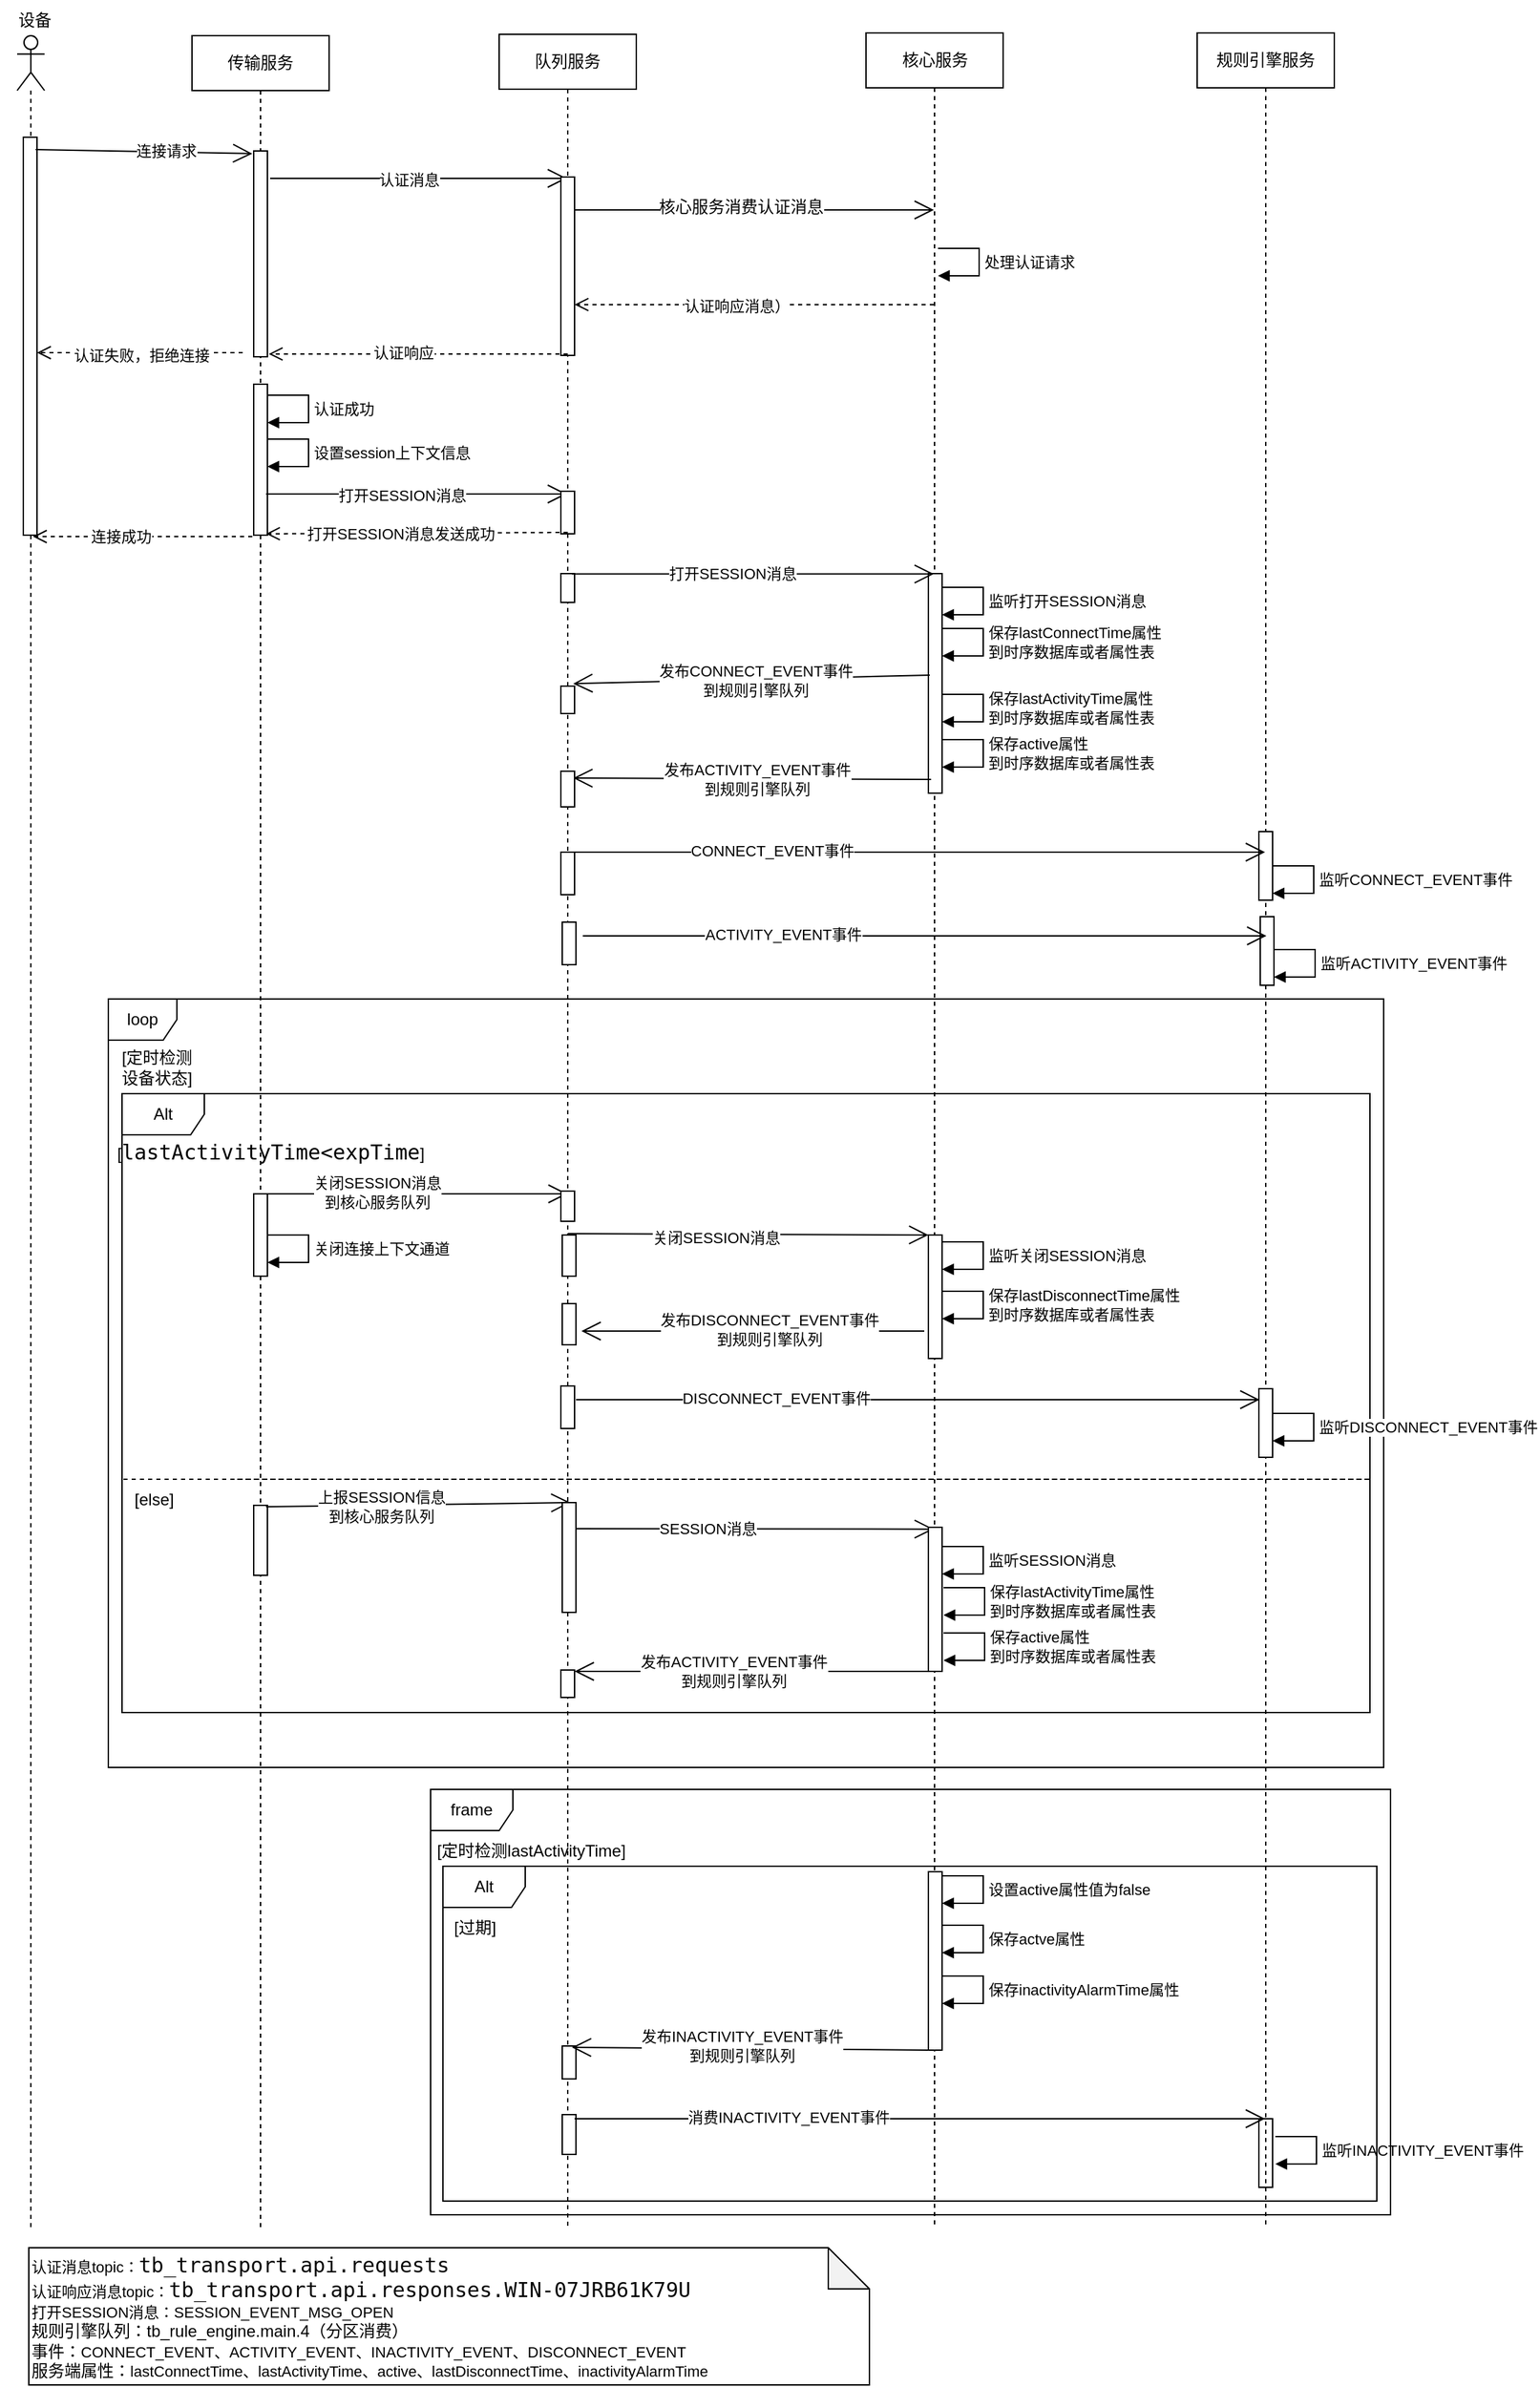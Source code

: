 <mxfile version="20.6.0" type="device" pages="5"><diagram name="设备活跃生命周期" id="VjxFosgtJPw0DEUzyiKi"><mxGraphModel dx="1422" dy="1586" grid="1" gridSize="10" guides="1" tooltips="1" connect="1" arrows="1" fold="1" page="0" pageScale="1.5" pageWidth="826" pageHeight="1169" background="none" math="0" shadow="0"><root><mxCell id="spz1OqUN3vcEbkS4tXCW-0"/><mxCell id="spz1OqUN3vcEbkS4tXCW-1" parent="spz1OqUN3vcEbkS4tXCW-0"/><mxCell id="spz1OqUN3vcEbkS4tXCW-2" value="传输服务" style="shape=umlLifeline;perimeter=lifelinePerimeter;whiteSpace=wrap;html=1;container=1;collapsible=0;recursiveResize=0;outlineConnect=0;" parent="spz1OqUN3vcEbkS4tXCW-1" vertex="1"><mxGeometry x="206" y="-558" width="100" height="1598" as="geometry"/></mxCell><mxCell id="spz1OqUN3vcEbkS4tXCW-4" value="" style="html=1;points=[];perimeter=orthogonalPerimeter;" parent="spz1OqUN3vcEbkS4tXCW-2" vertex="1"><mxGeometry x="45" y="84" width="10" height="150" as="geometry"/></mxCell><mxCell id="spz1OqUN3vcEbkS4tXCW-5" value="" style="endArrow=open;endFill=1;endSize=12;html=1;rounded=0;" parent="spz1OqUN3vcEbkS4tXCW-2" edge="1"><mxGeometry width="160" relative="1" as="geometry"><mxPoint x="57" y="104" as="sourcePoint"/><mxPoint x="273.5" y="104" as="targetPoint"/></mxGeometry></mxCell><mxCell id="UuxFPlB7FNyASy7-R-fK-8" value="认证消息" style="edgeLabel;html=1;align=center;verticalAlign=middle;resizable=0;points=[];" parent="spz1OqUN3vcEbkS4tXCW-5" vertex="1" connectable="0"><mxGeometry x="-0.069" y="-1" relative="1" as="geometry"><mxPoint as="offset"/></mxGeometry></mxCell><mxCell id="UuxFPlB7FNyASy7-R-fK-13" value="" style="html=1;points=[];perimeter=orthogonalPerimeter;" parent="spz1OqUN3vcEbkS4tXCW-2" vertex="1"><mxGeometry x="45" y="254" width="10" height="110" as="geometry"/></mxCell><mxCell id="nA2SXp_F-5dS93S-5cwt-0" value="设置session上下文信息" style="edgeStyle=orthogonalEdgeStyle;html=1;align=left;spacingLeft=2;endArrow=block;rounded=0;" parent="spz1OqUN3vcEbkS4tXCW-2" edge="1"><mxGeometry relative="1" as="geometry"><mxPoint x="55" y="294" as="sourcePoint"/><Array as="points"><mxPoint x="85" y="294"/></Array><mxPoint x="55" y="314" as="targetPoint"/></mxGeometry></mxCell><mxCell id="Z-BInxpXJIngtmTi5NK7-0" value="" style="endArrow=open;endFill=1;endSize=12;html=1;rounded=0;" parent="spz1OqUN3vcEbkS4tXCW-2" edge="1"><mxGeometry width="160" relative="1" as="geometry"><mxPoint x="54" y="334" as="sourcePoint"/><mxPoint x="273.5" y="334" as="targetPoint"/></mxGeometry></mxCell><mxCell id="Z-BInxpXJIngtmTi5NK7-1" value="打开SESSION消息" style="edgeLabel;html=1;align=center;verticalAlign=middle;resizable=0;points=[];" parent="Z-BInxpXJIngtmTi5NK7-0" vertex="1" connectable="0"><mxGeometry x="-0.098" y="-1" relative="1" as="geometry"><mxPoint as="offset"/></mxGeometry></mxCell><mxCell id="GQ1uehwRbWf5WFbhoneq-5" value="认证成功" style="edgeStyle=orthogonalEdgeStyle;html=1;align=left;spacingLeft=2;endArrow=block;rounded=0;" parent="spz1OqUN3vcEbkS4tXCW-2" edge="1"><mxGeometry relative="1" as="geometry"><mxPoint x="55" y="262" as="sourcePoint"/><Array as="points"><mxPoint x="85" y="262"/></Array><mxPoint x="55" y="282" as="targetPoint"/></mxGeometry></mxCell><mxCell id="spz1OqUN3vcEbkS4tXCW-10" value="核心服务" style="shape=umlLifeline;perimeter=lifelinePerimeter;whiteSpace=wrap;html=1;container=1;collapsible=0;recursiveResize=0;outlineConnect=0;" parent="spz1OqUN3vcEbkS4tXCW-1" vertex="1"><mxGeometry x="697.5" y="-560" width="100" height="1600" as="geometry"/></mxCell><mxCell id="8FyYEotO2tpW0UImZ2XM-0" value="" style="html=1;points=[];perimeter=orthogonalPerimeter;" parent="spz1OqUN3vcEbkS4tXCW-10" vertex="1"><mxGeometry x="45.5" y="394" width="10" height="160" as="geometry"/></mxCell><mxCell id="hNJvXs4aKEdQJwb6Jtd0-0" value="监听打开SESSION消息" style="edgeStyle=orthogonalEdgeStyle;html=1;align=left;spacingLeft=2;endArrow=block;rounded=0;" parent="spz1OqUN3vcEbkS4tXCW-10" edge="1"><mxGeometry relative="1" as="geometry"><mxPoint x="55.5" y="404" as="sourcePoint"/><Array as="points"><mxPoint x="85.5" y="404"/></Array><mxPoint x="55.5" y="424" as="targetPoint"/></mxGeometry></mxCell><mxCell id="hNJvXs4aKEdQJwb6Jtd0-1" value="保存lastConnectTime属性 &lt;br&gt;到时序数据库或者属性表" style="edgeStyle=orthogonalEdgeStyle;html=1;align=left;spacingLeft=2;endArrow=block;rounded=0;" parent="spz1OqUN3vcEbkS4tXCW-10" edge="1"><mxGeometry relative="1" as="geometry"><mxPoint x="55.5" y="434" as="sourcePoint"/><Array as="points"><mxPoint x="85.5" y="434"/></Array><mxPoint x="55.5" y="454" as="targetPoint"/></mxGeometry></mxCell><mxCell id="8hcPcoeaxGl5i7DUa0AZ-0" value="保存active属性 &lt;br&gt;到时序数据库或者属性表" style="edgeStyle=orthogonalEdgeStyle;html=1;align=left;spacingLeft=2;endArrow=block;rounded=0;" parent="spz1OqUN3vcEbkS4tXCW-10" edge="1"><mxGeometry relative="1" as="geometry"><mxPoint x="55.5" y="515" as="sourcePoint"/><Array as="points"><mxPoint x="85.5" y="515"/></Array><mxPoint x="55.5" y="535" as="targetPoint"/></mxGeometry></mxCell><mxCell id="8hcPcoeaxGl5i7DUa0AZ-9" value="保存lastActivityTime属性 &lt;br&gt;到时序数据库或者属性表" style="edgeStyle=orthogonalEdgeStyle;html=1;align=left;spacingLeft=2;endArrow=block;rounded=0;" parent="spz1OqUN3vcEbkS4tXCW-10" edge="1"><mxGeometry relative="1" as="geometry"><mxPoint x="55.5" y="482" as="sourcePoint"/><Array as="points"><mxPoint x="85.5" y="482"/></Array><mxPoint x="55.5" y="502" as="targetPoint"/></mxGeometry></mxCell><mxCell id="8hcPcoeaxGl5i7DUa0AZ-79" value="" style="html=1;points=[];perimeter=orthogonalPerimeter;" parent="spz1OqUN3vcEbkS4tXCW-10" vertex="1"><mxGeometry x="45.5" y="1340" width="10" height="130" as="geometry"/></mxCell><mxCell id="8hcPcoeaxGl5i7DUa0AZ-89" value="" style="html=1;points=[];perimeter=orthogonalPerimeter;" parent="spz1OqUN3vcEbkS4tXCW-10" vertex="1"><mxGeometry x="286.5" y="1520" width="10" height="50" as="geometry"/></mxCell><mxCell id="spz1OqUN3vcEbkS4tXCW-15" value="规则引擎服务" style="shape=umlLifeline;perimeter=lifelinePerimeter;whiteSpace=wrap;html=1;container=1;collapsible=0;recursiveResize=0;outlineConnect=0;" parent="spz1OqUN3vcEbkS4tXCW-1" vertex="1"><mxGeometry x="939" y="-560" width="100" height="1600" as="geometry"/></mxCell><mxCell id="vjgw1uaISzQhyvh5Ex87-3" value="" style="html=1;points=[];perimeter=orthogonalPerimeter;" parent="spz1OqUN3vcEbkS4tXCW-15" vertex="1"><mxGeometry x="45" y="582" width="10" height="50" as="geometry"/></mxCell><mxCell id="vjgw1uaISzQhyvh5Ex87-5" value="监听&lt;span style=&quot;color: rgba(0, 0, 0, 0); font-family: monospace; font-size: 0px;&quot;&gt;%3CmxGraphModel%3E%3Croot%3E%3CmxCell%20id%3D%220%22%2F%3E%3CmxCell%20id%3D%221%22%20parent%3D%220%22%2F%3E%3CmxCell%20id%3D%222%22%20value%3D%22%E4%BF%9D%E5%AD%98lastConnectTime%E5%B1%9E%E6%80%A7%20%26lt%3Bbr%26gt%3B%E5%88%B0%E6%97%B6%E5%BA%8F%E6%95%B0%E6%8D%AE%E5%BA%93%E6%88%96%E8%80%85%E5%B1%9E%E6%80%A7%E8%A1%A8%22%20style%3D%22edgeStyle%3DorthogonalEdgeStyle%3Bhtml%3D1%3Balign%3Dleft%3BspacingLeft%3D2%3BendArrow%3Dblock%3Brounded%3D0%3B%22%20edge%3D%221%22%20parent%3D%221%22%3E%3CmxGeometry%20relative%3D%221%22%20as%3D%22geometry%22%3E%3CmxPoint%20x%3D%22753%22%20y%3D%22-140%22%20as%3D%22sourcePoint%22%2F%3E%3CArray%20as%3D%22points%22%3E%3CmxPoint%20x%3D%22783%22%20y%3D%22-140%22%2F%3E%3C%2FArray%3E%3CmxPoint%20x%3D%22753%22%20y%3D%22-120%22%20as%3D%22targetPoint%22%2F%3E%3C%2FmxGeometry%3E%3C%2FmxCell%3E%3C%2Froot%3E%3C%2FmxGraphModel%3E&lt;/span&gt;&lt;span style=&quot;text-align: center;&quot;&gt;CONNECT_EVENT事件&lt;/span&gt;" style="edgeStyle=orthogonalEdgeStyle;html=1;align=left;spacingLeft=2;endArrow=block;rounded=0;" parent="spz1OqUN3vcEbkS4tXCW-15" edge="1"><mxGeometry relative="1" as="geometry"><mxPoint x="55" y="607" as="sourcePoint"/><Array as="points"><mxPoint x="85" y="607"/></Array><mxPoint x="55" y="627" as="targetPoint"/></mxGeometry></mxCell><mxCell id="spz1OqUN3vcEbkS4tXCW-16" value="" style="shape=umlLifeline;participant=umlActor;perimeter=lifelinePerimeter;whiteSpace=wrap;html=1;container=1;collapsible=0;recursiveResize=0;verticalAlign=top;spacingTop=36;outlineConnect=0;" parent="spz1OqUN3vcEbkS4tXCW-1" vertex="1"><mxGeometry x="78.5" y="-558" width="20" height="1598" as="geometry"/></mxCell><mxCell id="spz1OqUN3vcEbkS4tXCW-17" value="" style="html=1;points=[];perimeter=orthogonalPerimeter;" parent="spz1OqUN3vcEbkS4tXCW-16" vertex="1"><mxGeometry x="4.5" y="74" width="10" height="290" as="geometry"/></mxCell><mxCell id="4PM7KQ7bJBtSqfB7Q8xj-3" value="" style="html=1;verticalAlign=bottom;endArrow=open;dashed=1;endSize=8;rounded=0;" parent="spz1OqUN3vcEbkS4tXCW-16" edge="1"><mxGeometry relative="1" as="geometry"><mxPoint x="171.5" y="365" as="sourcePoint"/><mxPoint x="11.5" y="365" as="targetPoint"/></mxGeometry></mxCell><mxCell id="4PM7KQ7bJBtSqfB7Q8xj-4" value="连接成功" style="edgeLabel;html=1;align=center;verticalAlign=middle;resizable=0;points=[];" parent="4PM7KQ7bJBtSqfB7Q8xj-3" vertex="1" connectable="0"><mxGeometry x="0.2" relative="1" as="geometry"><mxPoint as="offset"/></mxGeometry></mxCell><mxCell id="spz1OqUN3vcEbkS4tXCW-18" value="设备" style="text;html=1;align=center;verticalAlign=middle;resizable=0;points=[];autosize=1;strokeColor=none;fillColor=none;" parent="spz1OqUN3vcEbkS4tXCW-1" vertex="1"><mxGeometry x="66" y="-584" width="50" height="30" as="geometry"/></mxCell><mxCell id="spz1OqUN3vcEbkS4tXCW-19" value="队列服务" style="shape=umlLifeline;perimeter=lifelinePerimeter;whiteSpace=wrap;html=1;container=1;collapsible=0;recursiveResize=0;outlineConnect=0;" parent="spz1OqUN3vcEbkS4tXCW-1" vertex="1"><mxGeometry x="430" y="-559" width="100" height="1599" as="geometry"/></mxCell><mxCell id="spz1OqUN3vcEbkS4tXCW-20" value="" style="endArrow=open;endFill=1;endSize=12;html=1;rounded=0;" parent="spz1OqUN3vcEbkS4tXCW-19" edge="1"><mxGeometry width="160" relative="1" as="geometry"><mxPoint x="49" y="128" as="sourcePoint"/><mxPoint x="317" y="128" as="targetPoint"/></mxGeometry></mxCell><mxCell id="UuxFPlB7FNyASy7-R-fK-5" value="&lt;span style=&quot;font-size: 12px;&quot;&gt;核心服务消费认证消息&lt;/span&gt;" style="edgeLabel;html=1;align=center;verticalAlign=middle;resizable=0;points=[];" parent="spz1OqUN3vcEbkS4tXCW-20" vertex="1" connectable="0"><mxGeometry x="-0.053" y="2" relative="1" as="geometry"><mxPoint as="offset"/></mxGeometry></mxCell><mxCell id="GQ1uehwRbWf5WFbhoneq-0" value="" style="html=1;points=[];perimeter=orthogonalPerimeter;" parent="spz1OqUN3vcEbkS4tXCW-19" vertex="1"><mxGeometry x="45" y="104" width="10" height="130" as="geometry"/></mxCell><mxCell id="GQ1uehwRbWf5WFbhoneq-6" value="" style="html=1;points=[];perimeter=orthogonalPerimeter;" parent="spz1OqUN3vcEbkS4tXCW-19" vertex="1"><mxGeometry x="45" y="393" width="10" height="21" as="geometry"/></mxCell><mxCell id="7mYv8wxXNR1Dh-EgvZ6G-1" value="" style="html=1;points=[];perimeter=orthogonalPerimeter;" parent="spz1OqUN3vcEbkS4tXCW-19" vertex="1"><mxGeometry x="45" y="475" width="10" height="20" as="geometry"/></mxCell><mxCell id="vjgw1uaISzQhyvh5Ex87-1" value="" style="html=1;points=[];perimeter=orthogonalPerimeter;" parent="spz1OqUN3vcEbkS4tXCW-19" vertex="1"><mxGeometry x="45" y="596" width="10" height="31" as="geometry"/></mxCell><mxCell id="vjgw1uaISzQhyvh5Ex87-2" value="" style="endArrow=open;endFill=1;endSize=12;html=1;rounded=0;" parent="spz1OqUN3vcEbkS4tXCW-19" edge="1"><mxGeometry width="160" relative="1" as="geometry"><mxPoint x="49.5" y="596" as="sourcePoint"/><mxPoint x="558.5" y="596" as="targetPoint"/><Array as="points"><mxPoint x="120" y="596"/></Array></mxGeometry></mxCell><mxCell id="vjgw1uaISzQhyvh5Ex87-4" value="CONNECT_EVENT事件" style="edgeLabel;html=1;align=center;verticalAlign=middle;resizable=0;points=[];" parent="vjgw1uaISzQhyvh5Ex87-2" vertex="1" connectable="0"><mxGeometry x="-0.414" y="-2" relative="1" as="geometry"><mxPoint y="-3" as="offset"/></mxGeometry></mxCell><mxCell id="8hcPcoeaxGl5i7DUa0AZ-1" value="" style="endArrow=open;endFill=1;endSize=12;html=1;rounded=0;exitX=0.1;exitY=0.967;exitDx=0;exitDy=0;exitPerimeter=0;entryX=0.9;entryY=0.192;entryDx=0;entryDy=0;entryPerimeter=0;" parent="spz1OqUN3vcEbkS4tXCW-19" target="8hcPcoeaxGl5i7DUa0AZ-3" edge="1"><mxGeometry width="160" relative="1" as="geometry"><mxPoint x="315" y="543" as="sourcePoint"/><mxPoint x="60" y="543" as="targetPoint"/></mxGeometry></mxCell><mxCell id="8hcPcoeaxGl5i7DUa0AZ-2" value="发布ACTIVITY_EVENT事件&lt;br&gt;到规则引擎队列" style="edgeLabel;html=1;align=center;verticalAlign=middle;resizable=0;points=[];" parent="8hcPcoeaxGl5i7DUa0AZ-1" vertex="1" connectable="0"><mxGeometry x="0.408" y="-1" relative="1" as="geometry"><mxPoint x="56" y="1" as="offset"/></mxGeometry></mxCell><mxCell id="8hcPcoeaxGl5i7DUa0AZ-3" value="" style="html=1;points=[];perimeter=orthogonalPerimeter;" parent="spz1OqUN3vcEbkS4tXCW-19" vertex="1"><mxGeometry x="45" y="537" width="10" height="26" as="geometry"/></mxCell><mxCell id="8hcPcoeaxGl5i7DUa0AZ-28" value="" style="html=1;points=[];perimeter=orthogonalPerimeter;" parent="spz1OqUN3vcEbkS4tXCW-19" vertex="1"><mxGeometry x="45" y="333" width="10" height="31" as="geometry"/></mxCell><mxCell id="8hcPcoeaxGl5i7DUa0AZ-83" value="" style="html=1;points=[];perimeter=orthogonalPerimeter;" parent="spz1OqUN3vcEbkS4tXCW-19" vertex="1"><mxGeometry x="46" y="1466" width="10" height="24" as="geometry"/></mxCell><mxCell id="8hcPcoeaxGl5i7DUa0AZ-87" value="" style="html=1;points=[];perimeter=orthogonalPerimeter;" parent="spz1OqUN3vcEbkS4tXCW-19" vertex="1"><mxGeometry x="46" y="1516" width="10" height="29" as="geometry"/></mxCell><mxCell id="spz1OqUN3vcEbkS4tXCW-26" value="" style="html=1;verticalAlign=bottom;endArrow=open;dashed=1;endSize=8;rounded=0;entryX=1.3;entryY=0.715;entryDx=0;entryDy=0;entryPerimeter=0;" parent="spz1OqUN3vcEbkS4tXCW-1" edge="1"><mxGeometry x="-0.012" y="-52" relative="1" as="geometry"><mxPoint x="747" y="-362" as="sourcePoint"/><mxPoint x="485" y="-362.05" as="targetPoint"/><mxPoint as="offset"/></mxGeometry></mxCell><mxCell id="UuxFPlB7FNyASy7-R-fK-9" value="认证响应消息）" style="edgeLabel;html=1;align=center;verticalAlign=middle;resizable=0;points=[];" parent="spz1OqUN3vcEbkS4tXCW-26" vertex="1" connectable="0"><mxGeometry x="0.102" y="1" relative="1" as="geometry"><mxPoint as="offset"/></mxGeometry></mxCell><mxCell id="spz1OqUN3vcEbkS4tXCW-27" value="" style="html=1;verticalAlign=bottom;endArrow=open;dashed=1;endSize=8;rounded=0;entryX=1.1;entryY=0.995;entryDx=0;entryDy=0;entryPerimeter=0;" parent="spz1OqUN3vcEbkS4tXCW-1" edge="1"><mxGeometry relative="1" as="geometry"><mxPoint x="480" y="-326" as="sourcePoint"/><mxPoint x="262" y="-326.05" as="targetPoint"/></mxGeometry></mxCell><mxCell id="UuxFPlB7FNyASy7-R-fK-12" value="认证响应" style="edgeLabel;html=1;align=center;verticalAlign=middle;resizable=0;points=[];" parent="spz1OqUN3vcEbkS4tXCW-27" vertex="1" connectable="0"><mxGeometry x="0.103" y="-1" relative="1" as="geometry"><mxPoint as="offset"/></mxGeometry></mxCell><mxCell id="UuxFPlB7FNyASy7-R-fK-7" value="&lt;span style=&quot;font-size: 11px; text-align: center;&quot;&gt;认证消息topic：&lt;/span&gt;&lt;span style=&quot;text-align: center; color: rgb(8, 8, 8); font-family: &amp;quot;JetBrains Mono&amp;quot;, monospace; font-size: 11.3pt;&quot;&gt;tb_transport.api.requests&lt;br&gt;&lt;/span&gt;&lt;span style=&quot;font-size: 11px; text-align: center;&quot;&gt;认证响应消息topic：&lt;/span&gt;&lt;span style=&quot;color: rgb(8, 8, 8); font-family: &amp;quot;JetBrains Mono&amp;quot;, monospace; font-size: 15.067px; text-align: center;&quot;&gt;tb_transport.api.responses.WIN-07JRB61K79U&lt;br&gt;&lt;/span&gt;&lt;span style=&quot;font-size: 11px; text-align: center;&quot;&gt;打开SESSION消息：&lt;/span&gt;&lt;span style=&quot;text-align: center;&quot;&gt;&lt;span style=&quot;font-size: 11px;&quot;&gt;SESSION_EVENT_MSG_OPEN&lt;br&gt;&lt;/span&gt;规则引擎队列：tb_rule_engine.main.4（分区消费）&lt;br&gt;事件：&lt;/span&gt;&lt;span style=&quot;text-align: center;&quot;&gt;&lt;span style=&quot;font-size: 11px;&quot;&gt;CONNECT_EVENT、&lt;/span&gt;&lt;/span&gt;&lt;span style=&quot;text-align: center;&quot;&gt;&lt;span style=&quot;font-size: 11px;&quot;&gt;ACTIVITY_EVENT、INACTIVITY_EVENT、DISCONNECT_EVENT&lt;/span&gt;&lt;br&gt;&lt;div style=&quot;text-align: left;&quot;&gt;&lt;span style=&quot;font-size: 12px; background-color: initial;&quot;&gt;服务端属性：&lt;/span&gt;&lt;span style=&quot;font-size: 11px; background-color: initial; text-align: left;&quot;&gt;lastConnectTime、&lt;/span&gt;&lt;span style=&quot;font-size: 11px; background-color: initial; text-align: left;&quot;&gt;lastActivityTime、&lt;/span&gt;&lt;span style=&quot;font-size: 11px; background-color: initial; text-align: left;&quot;&gt;active、&lt;/span&gt;&lt;span style=&quot;font-size: 11px; background-color: initial; text-align: left;&quot;&gt;lastDisconnectTime、&lt;/span&gt;&lt;span style=&quot;background-color: initial; font-size: 11px;&quot;&gt;inactivityAlarmTime&lt;/span&gt;&lt;/div&gt;&lt;/span&gt;" style="shape=note;whiteSpace=wrap;html=1;backgroundOutline=1;darkOpacity=0.05;align=left;" parent="spz1OqUN3vcEbkS4tXCW-1" vertex="1"><mxGeometry x="87" y="1054" width="613" height="100" as="geometry"/></mxCell><mxCell id="spz1OqUN3vcEbkS4tXCW-3" value="" style="endArrow=open;endFill=1;endSize=12;html=1;rounded=0;entryX=-0.1;entryY=0.013;entryDx=0;entryDy=0;entryPerimeter=0;exitX=0.9;exitY=0.031;exitDx=0;exitDy=0;exitPerimeter=0;" parent="spz1OqUN3vcEbkS4tXCW-1" source="spz1OqUN3vcEbkS4tXCW-17" target="spz1OqUN3vcEbkS4tXCW-4" edge="1"><mxGeometry width="160" relative="1" as="geometry"><mxPoint x="100" y="-472" as="sourcePoint"/><mxPoint x="214" y="-474" as="targetPoint"/></mxGeometry></mxCell><mxCell id="9WC1FnOsecx7rbdou0Di-0" value="连接请求" style="edgeLabel;html=1;align=center;verticalAlign=middle;resizable=0;points=[];" parent="spz1OqUN3vcEbkS4tXCW-3" vertex="1" connectable="0"><mxGeometry x="-0.323" relative="1" as="geometry"><mxPoint x="41" as="offset"/></mxGeometry></mxCell><mxCell id="2A4KNfgnX0estVi7mgoH-0" value="处理认证请求" style="edgeStyle=orthogonalEdgeStyle;html=1;align=left;spacingLeft=2;endArrow=block;rounded=0;" parent="spz1OqUN3vcEbkS4tXCW-1" edge="1"><mxGeometry relative="1" as="geometry"><mxPoint x="750" y="-403" as="sourcePoint"/><Array as="points"><mxPoint x="780" y="-403"/></Array><mxPoint x="750" y="-383" as="targetPoint"/></mxGeometry></mxCell><mxCell id="4PM7KQ7bJBtSqfB7Q8xj-0" value="" style="html=1;verticalAlign=bottom;endArrow=open;dashed=1;endSize=8;rounded=0;" parent="spz1OqUN3vcEbkS4tXCW-1" edge="1"><mxGeometry relative="1" as="geometry"><mxPoint x="480" y="-196" as="sourcePoint"/><mxPoint x="260" y="-195" as="targetPoint"/></mxGeometry></mxCell><mxCell id="4PM7KQ7bJBtSqfB7Q8xj-1" value="打开SESSION消息发送成功" style="edgeLabel;html=1;align=center;verticalAlign=middle;resizable=0;points=[];" parent="4PM7KQ7bJBtSqfB7Q8xj-0" vertex="1" connectable="0"><mxGeometry x="0.209" relative="1" as="geometry"><mxPoint x="11" as="offset"/></mxGeometry></mxCell><mxCell id="GQ1uehwRbWf5WFbhoneq-3" value="" style="html=1;verticalAlign=bottom;endArrow=open;dashed=1;endSize=8;rounded=0;" parent="spz1OqUN3vcEbkS4tXCW-1" edge="1"><mxGeometry relative="1" as="geometry"><mxPoint x="243" y="-327" as="sourcePoint"/><mxPoint x="93" y="-327" as="targetPoint"/></mxGeometry></mxCell><mxCell id="GQ1uehwRbWf5WFbhoneq-4" value="认证失败，拒绝连接" style="edgeLabel;html=1;align=center;verticalAlign=middle;resizable=0;points=[];" parent="GQ1uehwRbWf5WFbhoneq-3" vertex="1" connectable="0"><mxGeometry x="0.542" y="-2" relative="1" as="geometry"><mxPoint x="41" y="4" as="offset"/></mxGeometry></mxCell><mxCell id="GQ1uehwRbWf5WFbhoneq-7" value="" style="endArrow=open;endFill=1;endSize=12;html=1;rounded=0;exitX=0.8;exitY=0.013;exitDx=0;exitDy=0;exitPerimeter=0;" parent="spz1OqUN3vcEbkS4tXCW-1" source="GQ1uehwRbWf5WFbhoneq-6" edge="1"><mxGeometry width="160" relative="1" as="geometry"><mxPoint x="490" y="-166" as="sourcePoint"/><mxPoint x="747" y="-165.727" as="targetPoint"/></mxGeometry></mxCell><mxCell id="GQ1uehwRbWf5WFbhoneq-8" value="打开SESSION消息" style="edgeLabel;html=1;align=center;verticalAlign=middle;resizable=0;points=[];" parent="GQ1uehwRbWf5WFbhoneq-7" vertex="1" connectable="0"><mxGeometry x="-0.114" y="-3" relative="1" as="geometry"><mxPoint y="-4" as="offset"/></mxGeometry></mxCell><mxCell id="7mYv8wxXNR1Dh-EgvZ6G-0" value="" style="endArrow=open;endFill=1;endSize=12;html=1;rounded=0;entryX=0.9;entryY=0.61;entryDx=0;entryDy=0;entryPerimeter=0;exitX=0.1;exitY=0.967;exitDx=0;exitDy=0;exitPerimeter=0;" parent="spz1OqUN3vcEbkS4tXCW-1" edge="1"><mxGeometry width="160" relative="1" as="geometry"><mxPoint x="744" y="-91.97" as="sourcePoint"/><mxPoint x="484" y="-85.8" as="targetPoint"/></mxGeometry></mxCell><mxCell id="vjgw1uaISzQhyvh5Ex87-0" value="发布CONNECT_EVENT事件&lt;br&gt;到规则引擎队列" style="edgeLabel;html=1;align=center;verticalAlign=middle;resizable=0;points=[];" parent="7mYv8wxXNR1Dh-EgvZ6G-0" vertex="1" connectable="0"><mxGeometry x="0.408" y="-1" relative="1" as="geometry"><mxPoint x="56" as="offset"/></mxGeometry></mxCell><mxCell id="8hcPcoeaxGl5i7DUa0AZ-4" value="" style="html=1;points=[];perimeter=orthogonalPerimeter;" parent="spz1OqUN3vcEbkS4tXCW-1" vertex="1"><mxGeometry x="985" y="84" width="10" height="50" as="geometry"/></mxCell><mxCell id="8hcPcoeaxGl5i7DUa0AZ-5" value="监听ACTIVITY_EVENT&lt;span style=&quot;font-size: 0px; font-family: monospace; color: rgba(0, 0, 0, 0);&quot;&gt;%3CmxGraphModel%3E%3Croot%3E%3CmxCell%20id%3D%220%22%2F%3E%3CmxCell%20id%3D%221%22%20parent%3D%220%22%2F%3E%3CmxCell%20id%3D%222%22%20value%3D%22%E4%BF%9D%E5%AD%98lastConnectTime%E5%B1%9E%E6%80%A7%20%26lt%3Bbr%26gt%3B%E5%88%B0%E6%97%B6%E5%BA%8F%E6%95%B0%E6%8D%AE%E5%BA%93%E6%88%96%E8%80%85%E5%B1%9E%E6%80%A7%E8%A1%A8%22%20style%3D%22edgeStyle%3DorthogonalEdgeStyle%3Bhtml%3D1%3Balign%3Dleft%3BspacingLeft%3D2%3BendArrow%3Dblock%3Brounded%3D0%3B%22%20edge%3D%221%22%20parent%3D%221%22%3E%3CmxGeometry%20relative%3D%221%22%20as%3D%22geometry%22%3E%3CmxPoint%20x%3D%22753%22%20y%3D%22-140%22%20as%3D%22sourcePoint%22%2F%3E%3CArray%20as%3D%22points%22%3E%3CmxPoint%20x%3D%22783%22%20y%3D%22-140%22%2F%3E%3C%2FArray%3E%3CmxPoint%20x%3D%22753%22%20y%3D%22-120%22%20as%3D%22targetPoint%22%2F%3E%3C%2FmxGeometry%3E%3C%2FmxCell%3E%3C%2Froot%3E%3C%2FmxGraphModel%3E&lt;/span&gt;&lt;span style=&quot;text-align: center;&quot;&gt;事件&lt;/span&gt;" style="edgeStyle=orthogonalEdgeStyle;html=1;align=left;spacingLeft=2;endArrow=block;rounded=0;" parent="spz1OqUN3vcEbkS4tXCW-1" edge="1"><mxGeometry relative="1" as="geometry"><mxPoint x="995" y="108" as="sourcePoint"/><Array as="points"><mxPoint x="1025" y="108"/></Array><mxPoint x="995" y="128" as="targetPoint"/></mxGeometry></mxCell><mxCell id="8hcPcoeaxGl5i7DUa0AZ-6" value="" style="html=1;points=[];perimeter=orthogonalPerimeter;" parent="spz1OqUN3vcEbkS4tXCW-1" vertex="1"><mxGeometry x="476" y="88" width="10" height="31" as="geometry"/></mxCell><mxCell id="8hcPcoeaxGl5i7DUa0AZ-7" value="" style="endArrow=open;endFill=1;endSize=12;html=1;rounded=0;" parent="spz1OqUN3vcEbkS4tXCW-1" edge="1"><mxGeometry width="160" relative="1" as="geometry"><mxPoint x="491" y="98" as="sourcePoint"/><mxPoint x="989.5" y="98" as="targetPoint"/><Array as="points"><mxPoint x="551" y="98"/></Array></mxGeometry></mxCell><mxCell id="8hcPcoeaxGl5i7DUa0AZ-8" value="ACTIVITY_EVENT事件" style="edgeLabel;html=1;align=center;verticalAlign=middle;resizable=0;points=[];" parent="8hcPcoeaxGl5i7DUa0AZ-7" vertex="1" connectable="0"><mxGeometry x="-0.414" y="-2" relative="1" as="geometry"><mxPoint y="-3" as="offset"/></mxGeometry></mxCell><mxCell id="8hcPcoeaxGl5i7DUa0AZ-10" value="loop" style="shape=umlFrame;whiteSpace=wrap;html=1;width=50;height=30;" parent="spz1OqUN3vcEbkS4tXCW-1" vertex="1"><mxGeometry x="145" y="144" width="930" height="560" as="geometry"/></mxCell><mxCell id="8hcPcoeaxGl5i7DUa0AZ-11" value="Alt" style="shape=umlFrame;whiteSpace=wrap;html=1;" parent="spz1OqUN3vcEbkS4tXCW-1" vertex="1"><mxGeometry x="155" y="213" width="910" height="451" as="geometry"/></mxCell><mxCell id="8hcPcoeaxGl5i7DUa0AZ-12" value="[定时检测&lt;br&gt;设备状态]" style="text;html=1;align=center;verticalAlign=middle;resizable=0;points=[];autosize=1;strokeColor=none;fillColor=none;" parent="spz1OqUN3vcEbkS4tXCW-1" vertex="1"><mxGeometry x="145" y="174" width="70" height="40" as="geometry"/></mxCell><mxCell id="8hcPcoeaxGl5i7DUa0AZ-15" value="[&lt;span style=&quot;font-family: &amp;quot;JetBrains Mono&amp;quot;, monospace; font-size: 11.3pt; background-color: initial;&quot;&gt;lastActivityTime&amp;lt;expTime&lt;/span&gt;&lt;span style=&quot;background-color: initial;&quot;&gt;]&lt;/span&gt;" style="text;html=1;align=center;verticalAlign=middle;resizable=0;points=[];autosize=1;strokeColor=none;fillColor=none;" parent="spz1OqUN3vcEbkS4tXCW-1" vertex="1"><mxGeometry x="153" y="241" width="220" height="30" as="geometry"/></mxCell><mxCell id="8hcPcoeaxGl5i7DUa0AZ-16" value="[else]" style="text;html=1;align=center;verticalAlign=middle;resizable=0;points=[];autosize=1;strokeColor=none;fillColor=none;" parent="spz1OqUN3vcEbkS4tXCW-1" vertex="1"><mxGeometry x="153" y="494" width="50" height="30" as="geometry"/></mxCell><mxCell id="8hcPcoeaxGl5i7DUa0AZ-24" value="" style="endArrow=none;dashed=1;html=1;rounded=0;strokeColor=default;" parent="spz1OqUN3vcEbkS4tXCW-1" edge="1"><mxGeometry width="50" height="50" relative="1" as="geometry"><mxPoint x="156" y="494" as="sourcePoint"/><mxPoint x="236" y="494" as="targetPoint"/><Array as="points"><mxPoint x="1066" y="494"/></Array></mxGeometry></mxCell><mxCell id="8hcPcoeaxGl5i7DUa0AZ-27" value="" style="html=1;points=[];perimeter=orthogonalPerimeter;" parent="spz1OqUN3vcEbkS4tXCW-1" vertex="1"><mxGeometry x="251" y="286" width="10" height="60" as="geometry"/></mxCell><mxCell id="8hcPcoeaxGl5i7DUa0AZ-31" value="" style="endArrow=open;endFill=1;endSize=12;html=1;rounded=0;strokeColor=default;exitX=0.9;exitY=0;exitDx=0;exitDy=0;exitPerimeter=0;" parent="spz1OqUN3vcEbkS4tXCW-1" source="8hcPcoeaxGl5i7DUa0AZ-27" edge="1"><mxGeometry width="160" relative="1" as="geometry"><mxPoint x="320" y="286" as="sourcePoint"/><mxPoint x="480" y="286" as="targetPoint"/></mxGeometry></mxCell><mxCell id="8hcPcoeaxGl5i7DUa0AZ-32" value="关闭SESSION消息&lt;br&gt;到核心服务队列" style="edgeLabel;html=1;align=center;verticalAlign=middle;resizable=0;points=[];" parent="8hcPcoeaxGl5i7DUa0AZ-31" vertex="1" connectable="0"><mxGeometry x="-0.264" y="1" relative="1" as="geometry"><mxPoint as="offset"/></mxGeometry></mxCell><mxCell id="8hcPcoeaxGl5i7DUa0AZ-33" value="关闭连接上下文通道" style="edgeStyle=orthogonalEdgeStyle;html=1;align=left;spacingLeft=2;endArrow=block;rounded=0;" parent="spz1OqUN3vcEbkS4tXCW-1" edge="1"><mxGeometry relative="1" as="geometry"><mxPoint x="261" y="316" as="sourcePoint"/><Array as="points"><mxPoint x="291" y="316"/><mxPoint x="291" y="336"/></Array><mxPoint x="261" y="336" as="targetPoint"/></mxGeometry></mxCell><mxCell id="8hcPcoeaxGl5i7DUa0AZ-34" value="" style="html=1;points=[];perimeter=orthogonalPerimeter;" parent="spz1OqUN3vcEbkS4tXCW-1" vertex="1"><mxGeometry x="475" y="284" width="10" height="22" as="geometry"/></mxCell><mxCell id="8hcPcoeaxGl5i7DUa0AZ-35" value="" style="html=1;points=[];perimeter=orthogonalPerimeter;" parent="spz1OqUN3vcEbkS4tXCW-1" vertex="1"><mxGeometry x="476" y="316" width="10" height="30" as="geometry"/></mxCell><mxCell id="8hcPcoeaxGl5i7DUa0AZ-36" value="" style="endArrow=open;endFill=1;endSize=12;html=1;rounded=0;strokeColor=default;" parent="spz1OqUN3vcEbkS4tXCW-1" target="8hcPcoeaxGl5i7DUa0AZ-41" edge="1"><mxGeometry width="160" relative="1" as="geometry"><mxPoint x="480" y="315" as="sourcePoint"/><mxPoint x="710" y="316" as="targetPoint"/></mxGeometry></mxCell><mxCell id="8hcPcoeaxGl5i7DUa0AZ-37" value="关闭SESSION消息" style="edgeLabel;html=1;align=center;verticalAlign=middle;resizable=0;points=[];" parent="8hcPcoeaxGl5i7DUa0AZ-36" vertex="1" connectable="0"><mxGeometry x="-0.178" y="-2" relative="1" as="geometry"><mxPoint as="offset"/></mxGeometry></mxCell><mxCell id="8hcPcoeaxGl5i7DUa0AZ-41" value="" style="html=1;points=[];perimeter=orthogonalPerimeter;" parent="spz1OqUN3vcEbkS4tXCW-1" vertex="1"><mxGeometry x="743" y="316" width="10" height="90" as="geometry"/></mxCell><mxCell id="8hcPcoeaxGl5i7DUa0AZ-43" value="监听关闭SESSION消息" style="edgeStyle=orthogonalEdgeStyle;html=1;align=left;spacingLeft=2;endArrow=block;rounded=0;" parent="spz1OqUN3vcEbkS4tXCW-1" edge="1"><mxGeometry relative="1" as="geometry"><mxPoint x="753" y="321" as="sourcePoint"/><Array as="points"><mxPoint x="783" y="321"/></Array><mxPoint x="753" y="341" as="targetPoint"/></mxGeometry></mxCell><mxCell id="8hcPcoeaxGl5i7DUa0AZ-44" value="保存lastDisconnectTime属性 &lt;br&gt;到时序数据库或者属性表" style="edgeStyle=orthogonalEdgeStyle;html=1;align=left;spacingLeft=2;endArrow=block;rounded=0;" parent="spz1OqUN3vcEbkS4tXCW-1" edge="1"><mxGeometry relative="1" as="geometry"><mxPoint x="753" y="357" as="sourcePoint"/><Array as="points"><mxPoint x="783" y="357"/></Array><mxPoint x="753" y="377" as="targetPoint"/></mxGeometry></mxCell><mxCell id="8hcPcoeaxGl5i7DUa0AZ-45" value="" style="endArrow=open;endFill=1;endSize=12;html=1;rounded=0;strokeColor=default;exitX=-0.3;exitY=0.778;exitDx=0;exitDy=0;exitPerimeter=0;" parent="spz1OqUN3vcEbkS4tXCW-1" source="8hcPcoeaxGl5i7DUa0AZ-41" edge="1"><mxGeometry width="160" relative="1" as="geometry"><mxPoint x="646" y="380.5" as="sourcePoint"/><mxPoint x="490" y="386" as="targetPoint"/></mxGeometry></mxCell><mxCell id="8hcPcoeaxGl5i7DUa0AZ-47" value="发布DISCONNECT_EVENT事件&lt;br&gt;到规则引擎队列" style="edgeLabel;html=1;align=center;verticalAlign=middle;resizable=0;points=[];" parent="8hcPcoeaxGl5i7DUa0AZ-45" vertex="1" connectable="0"><mxGeometry x="0.301" y="-1" relative="1" as="geometry"><mxPoint x="49" as="offset"/></mxGeometry></mxCell><mxCell id="8hcPcoeaxGl5i7DUa0AZ-46" value="" style="html=1;points=[];perimeter=orthogonalPerimeter;" parent="spz1OqUN3vcEbkS4tXCW-1" vertex="1"><mxGeometry x="476" y="366" width="10" height="30" as="geometry"/></mxCell><mxCell id="8hcPcoeaxGl5i7DUa0AZ-48" value="" style="html=1;points=[];perimeter=orthogonalPerimeter;" parent="spz1OqUN3vcEbkS4tXCW-1" vertex="1"><mxGeometry x="984" y="428" width="10" height="50" as="geometry"/></mxCell><mxCell id="8hcPcoeaxGl5i7DUa0AZ-49" value="监听&lt;span style=&quot;text-align: center;&quot;&gt;DISCONNECT_EVENT&lt;/span&gt;&lt;span style=&quot;text-align: center;&quot;&gt;事件&lt;/span&gt;" style="edgeStyle=orthogonalEdgeStyle;html=1;align=left;spacingLeft=2;endArrow=block;rounded=0;" parent="spz1OqUN3vcEbkS4tXCW-1" edge="1"><mxGeometry relative="1" as="geometry"><mxPoint x="994" y="446" as="sourcePoint"/><Array as="points"><mxPoint x="1024" y="446"/></Array><mxPoint x="994" y="466" as="targetPoint"/></mxGeometry></mxCell><mxCell id="8hcPcoeaxGl5i7DUa0AZ-50" value="" style="html=1;points=[];perimeter=orthogonalPerimeter;" parent="spz1OqUN3vcEbkS4tXCW-1" vertex="1"><mxGeometry x="475" y="426" width="10" height="31" as="geometry"/></mxCell><mxCell id="8hcPcoeaxGl5i7DUa0AZ-51" value="" style="endArrow=open;endFill=1;endSize=12;html=1;rounded=0;" parent="spz1OqUN3vcEbkS4tXCW-1" edge="1"><mxGeometry width="160" relative="1" as="geometry"><mxPoint x="486" y="436" as="sourcePoint"/><mxPoint x="984.5" y="436" as="targetPoint"/><Array as="points"><mxPoint x="546" y="436"/></Array></mxGeometry></mxCell><mxCell id="8hcPcoeaxGl5i7DUa0AZ-52" value="DISCONNECT_EVENT事件" style="edgeLabel;html=1;align=center;verticalAlign=middle;resizable=0;points=[];" parent="8hcPcoeaxGl5i7DUa0AZ-51" vertex="1" connectable="0"><mxGeometry x="-0.414" y="-2" relative="1" as="geometry"><mxPoint y="-3" as="offset"/></mxGeometry></mxCell><mxCell id="8hcPcoeaxGl5i7DUa0AZ-57" value="" style="html=1;points=[];perimeter=orthogonalPerimeter;" parent="spz1OqUN3vcEbkS4tXCW-1" vertex="1"><mxGeometry x="251" y="513" width="10" height="51" as="geometry"/></mxCell><mxCell id="8hcPcoeaxGl5i7DUa0AZ-58" value="" style="endArrow=open;endFill=1;endSize=12;html=1;rounded=0;strokeColor=default;exitX=0.9;exitY=0.02;exitDx=0;exitDy=0;exitPerimeter=0;entryX=0.6;entryY=0;entryDx=0;entryDy=0;entryPerimeter=0;" parent="spz1OqUN3vcEbkS4tXCW-1" source="8hcPcoeaxGl5i7DUa0AZ-57" target="8hcPcoeaxGl5i7DUa0AZ-60" edge="1"><mxGeometry width="160" relative="1" as="geometry"><mxPoint x="325" y="513" as="sourcePoint"/><mxPoint x="470" y="513" as="targetPoint"/></mxGeometry></mxCell><mxCell id="8hcPcoeaxGl5i7DUa0AZ-59" value="上报SESSION信息&lt;br&gt;到核心服务队列" style="edgeLabel;html=1;align=center;verticalAlign=middle;resizable=0;points=[];" parent="8hcPcoeaxGl5i7DUa0AZ-58" vertex="1" connectable="0"><mxGeometry x="-0.245" y="-3" relative="1" as="geometry"><mxPoint y="-2" as="offset"/></mxGeometry></mxCell><mxCell id="8hcPcoeaxGl5i7DUa0AZ-60" value="" style="html=1;points=[];perimeter=orthogonalPerimeter;" parent="spz1OqUN3vcEbkS4tXCW-1" vertex="1"><mxGeometry x="476" y="511" width="10" height="80" as="geometry"/></mxCell><mxCell id="8hcPcoeaxGl5i7DUa0AZ-62" value="" style="endArrow=open;endFill=1;endSize=12;html=1;rounded=0;strokeColor=default;exitX=1;exitY=0.238;exitDx=0;exitDy=0;exitPerimeter=0;entryX=0.4;entryY=0.013;entryDx=0;entryDy=0;entryPerimeter=0;" parent="spz1OqUN3vcEbkS4tXCW-1" source="8hcPcoeaxGl5i7DUa0AZ-60" target="8hcPcoeaxGl5i7DUa0AZ-65" edge="1"><mxGeometry width="160" relative="1" as="geometry"><mxPoint x="530" y="527.02" as="sourcePoint"/><mxPoint x="740" y="530" as="targetPoint"/></mxGeometry></mxCell><mxCell id="8hcPcoeaxGl5i7DUa0AZ-64" value="SESSION消息" style="edgeLabel;html=1;align=center;verticalAlign=middle;resizable=0;points=[];" parent="8hcPcoeaxGl5i7DUa0AZ-62" vertex="1" connectable="0"><mxGeometry x="-0.265" relative="1" as="geometry"><mxPoint as="offset"/></mxGeometry></mxCell><mxCell id="8hcPcoeaxGl5i7DUa0AZ-65" value="" style="html=1;points=[];perimeter=orthogonalPerimeter;" parent="spz1OqUN3vcEbkS4tXCW-1" vertex="1"><mxGeometry x="743" y="529" width="10" height="105" as="geometry"/></mxCell><mxCell id="8hcPcoeaxGl5i7DUa0AZ-66" value="监听SESSION消息" style="edgeStyle=orthogonalEdgeStyle;html=1;align=left;spacingLeft=2;endArrow=block;rounded=0;" parent="spz1OqUN3vcEbkS4tXCW-1" edge="1"><mxGeometry relative="1" as="geometry"><mxPoint x="753" y="543" as="sourcePoint"/><Array as="points"><mxPoint x="783" y="543"/></Array><mxPoint x="753" y="563" as="targetPoint"/></mxGeometry></mxCell><mxCell id="8hcPcoeaxGl5i7DUa0AZ-68" value="保存active属性 &lt;br&gt;到时序数据库或者属性表" style="edgeStyle=orthogonalEdgeStyle;html=1;align=left;spacingLeft=2;endArrow=block;rounded=0;" parent="spz1OqUN3vcEbkS4tXCW-1" edge="1"><mxGeometry relative="1" as="geometry"><mxPoint x="754" y="606" as="sourcePoint"/><Array as="points"><mxPoint x="784" y="606"/></Array><mxPoint x="754" y="626" as="targetPoint"/></mxGeometry></mxCell><mxCell id="8hcPcoeaxGl5i7DUa0AZ-69" value="保存lastActivityTime属性 &lt;br&gt;到时序数据库或者属性表" style="edgeStyle=orthogonalEdgeStyle;html=1;align=left;spacingLeft=2;endArrow=block;rounded=0;" parent="spz1OqUN3vcEbkS4tXCW-1" edge="1"><mxGeometry relative="1" as="geometry"><mxPoint x="754" y="573" as="sourcePoint"/><Array as="points"><mxPoint x="784" y="573"/></Array><mxPoint x="754" y="593" as="targetPoint"/></mxGeometry></mxCell><mxCell id="8hcPcoeaxGl5i7DUa0AZ-72" value="" style="html=1;points=[];perimeter=orthogonalPerimeter;" parent="spz1OqUN3vcEbkS4tXCW-1" vertex="1"><mxGeometry x="475" y="633" width="10" height="20" as="geometry"/></mxCell><mxCell id="8hcPcoeaxGl5i7DUa0AZ-73" value="" style="endArrow=open;endFill=1;endSize=12;html=1;rounded=0;strokeColor=default;" parent="spz1OqUN3vcEbkS4tXCW-1" target="8hcPcoeaxGl5i7DUa0AZ-72" edge="1"><mxGeometry width="160" relative="1" as="geometry"><mxPoint x="742.5" y="634" as="sourcePoint"/><mxPoint x="582.5" y="634" as="targetPoint"/></mxGeometry></mxCell><mxCell id="8hcPcoeaxGl5i7DUa0AZ-74" value="发布ACTIVITY_EVENT事件&lt;br&gt;到规则引擎队列" style="edgeLabel;html=1;align=center;verticalAlign=middle;resizable=0;points=[];" parent="8hcPcoeaxGl5i7DUa0AZ-73" vertex="1" connectable="0"><mxGeometry x="0.107" relative="1" as="geometry"><mxPoint x="1" as="offset"/></mxGeometry></mxCell><mxCell id="8hcPcoeaxGl5i7DUa0AZ-80" value="设置active属性值为false" style="edgeStyle=orthogonalEdgeStyle;html=1;align=left;spacingLeft=2;endArrow=block;rounded=0;" parent="spz1OqUN3vcEbkS4tXCW-1" edge="1"><mxGeometry relative="1" as="geometry"><mxPoint x="753" y="783" as="sourcePoint"/><Array as="points"><mxPoint x="783" y="783"/></Array><mxPoint x="753" y="803" as="targetPoint"/></mxGeometry></mxCell><mxCell id="8hcPcoeaxGl5i7DUa0AZ-81" value="保存actve属性" style="edgeStyle=orthogonalEdgeStyle;html=1;align=left;spacingLeft=2;endArrow=block;rounded=0;" parent="spz1OqUN3vcEbkS4tXCW-1" edge="1"><mxGeometry relative="1" as="geometry"><mxPoint x="753" y="819" as="sourcePoint"/><Array as="points"><mxPoint x="783" y="819"/></Array><mxPoint x="753" y="839" as="targetPoint"/></mxGeometry></mxCell><mxCell id="8hcPcoeaxGl5i7DUa0AZ-82" value="保存inactivityAlarmTime属性" style="edgeStyle=orthogonalEdgeStyle;html=1;align=left;spacingLeft=2;endArrow=block;rounded=0;" parent="spz1OqUN3vcEbkS4tXCW-1" edge="1"><mxGeometry relative="1" as="geometry"><mxPoint x="753" y="856" as="sourcePoint"/><Array as="points"><mxPoint x="783" y="856"/></Array><mxPoint x="753" y="876" as="targetPoint"/></mxGeometry></mxCell><mxCell id="8hcPcoeaxGl5i7DUa0AZ-84" value="" style="endArrow=open;endFill=1;endSize=12;html=1;rounded=0;strokeColor=default;entryX=0.7;entryY=0.041;entryDx=0;entryDy=0;entryPerimeter=0;" parent="spz1OqUN3vcEbkS4tXCW-1" target="8hcPcoeaxGl5i7DUa0AZ-83" edge="1"><mxGeometry width="160" relative="1" as="geometry"><mxPoint x="743" y="910" as="sourcePoint"/><mxPoint x="490" y="910" as="targetPoint"/></mxGeometry></mxCell><mxCell id="8hcPcoeaxGl5i7DUa0AZ-85" value="&lt;span style=&quot;color: rgba(0, 0, 0, 0); font-family: monospace; font-size: 0px; text-align: start;&quot;&gt;%3CmxGraphModel%3E%3Croot%3E%3CmxCell%20id%3D%220%22%2F%3E%3CmxCell%20id%3D%221%22%20parent%3D%220%22%2F%3E%3CmxCell%20id%3D%222%22%20value%3D%22%E5%8F%91%E5%B8%83ACTIVITY_EVENT%E4%BA%8B%E4%BB%B6%26lt%3Bbr%26gt%3B%E5%88%B0%E8%A7%84%E5%88%99%E5%BC%95%E6%93%8E%E9%98%9F%E5%88%97%22%20style%3D%22edgeLabel%3Bhtml%3D1%3Balign%3Dcenter%3BverticalAlign%3Dmiddle%3Bresizable%3D0%3Bpoints%3D%5B%5D%3B%22%20vertex%3D%221%22%20connectable%3D%220%22%20parent%3D%221%22%3E%3CmxGeometry%20x%3D%22600.5%22%20y%3D%22634%22%20as%3D%22geometry%22%2F%3E%3C%2FmxCell%3E%3C%2Froot%3E%3C%2FmxGraphModel%3E&lt;/span&gt;&lt;span style=&quot;color: rgba(0, 0, 0, 0); font-family: monospace; font-size: 0px; text-align: start;&quot;&gt;%3CmxGraphModel%3E%3Croot%3E%3CmxCell%20id%3D%220%22%2F%3E%3CmxCell%20id%3D%221%22%20parent%3D%220%22%2F%3E%3CmxCell%20id%3D%222%22%20value%3D%22%E5%8F%91%E5%B8%83ACTIVITY_EVENT%E4%BA%8B%E4%BB%B6%26lt%3Bbr%26gt%3B%E5%88%B0%E8%A7%84%E5%88%99%E5%BC%95%E6%93%8E%E9%98%9F%E5%88%97%22%20style%3D%22edgeLabel%3Bhtml%3D1%3Balign%3Dcenter%3BverticalAlign%3Dmiddle%3Bresizable%3D0%3Bpoints%3D%5B%5D%3B%22%20vertex%3D%221%22%20connectable%3D%220%22%20parent%3D%221%22%3E%3CmxGeometry%20x%3D%22600.5%22%20y%3D%22634%22%20as%3D%22geometry%22%2F%3E%3C%2FmxCell%3E%3C%2Froot%3E%3C%2FmxGraphModel%3E&lt;/span&gt;" style="edgeLabel;html=1;align=center;verticalAlign=middle;resizable=0;points=[];" parent="8hcPcoeaxGl5i7DUa0AZ-84" vertex="1" connectable="0"><mxGeometry x="0.214" relative="1" as="geometry"><mxPoint as="offset"/></mxGeometry></mxCell><mxCell id="8hcPcoeaxGl5i7DUa0AZ-86" value="发布INACTIVITY_EVENT事件&lt;br&gt;到规则引擎队列" style="edgeLabel;html=1;align=center;verticalAlign=middle;resizable=0;points=[];" parent="8hcPcoeaxGl5i7DUa0AZ-84" vertex="1" connectable="0"><mxGeometry x="0.252" y="-2" relative="1" as="geometry"><mxPoint x="27" as="offset"/></mxGeometry></mxCell><mxCell id="8hcPcoeaxGl5i7DUa0AZ-88" value="" style="endArrow=open;endFill=1;endSize=12;html=1;rounded=0;strokeColor=default;" parent="spz1OqUN3vcEbkS4tXCW-1" target="spz1OqUN3vcEbkS4tXCW-15" edge="1"><mxGeometry width="160" relative="1" as="geometry"><mxPoint x="485" y="960" as="sourcePoint"/><mxPoint x="645" y="960" as="targetPoint"/></mxGeometry></mxCell><mxCell id="8hcPcoeaxGl5i7DUa0AZ-91" value="消费INACTIVITY_EVENT事件" style="edgeLabel;html=1;align=center;verticalAlign=middle;resizable=0;points=[];" parent="8hcPcoeaxGl5i7DUa0AZ-88" vertex="1" connectable="0"><mxGeometry x="-0.38" y="-1" relative="1" as="geometry"><mxPoint y="-2" as="offset"/></mxGeometry></mxCell><mxCell id="8hcPcoeaxGl5i7DUa0AZ-90" value="监听&lt;span style=&quot;text-align: center;&quot;&gt;INACTIVITY_EVENT事件&lt;/span&gt;" style="edgeStyle=orthogonalEdgeStyle;html=1;align=left;spacingLeft=2;endArrow=block;rounded=0;" parent="spz1OqUN3vcEbkS4tXCW-1" edge="1"><mxGeometry relative="1" as="geometry"><mxPoint x="996" y="973" as="sourcePoint"/><Array as="points"><mxPoint x="1026" y="973"/></Array><mxPoint x="996" y="993" as="targetPoint"/></mxGeometry></mxCell><mxCell id="8hcPcoeaxGl5i7DUa0AZ-92" value="frame" style="shape=umlFrame;whiteSpace=wrap;html=1;" parent="spz1OqUN3vcEbkS4tXCW-1" vertex="1"><mxGeometry x="380" y="720" width="700" height="310" as="geometry"/></mxCell><mxCell id="8hcPcoeaxGl5i7DUa0AZ-93" value="[定时检测lastActivityTime]" style="text;html=1;align=center;verticalAlign=middle;resizable=0;points=[];autosize=1;strokeColor=none;fillColor=none;" parent="spz1OqUN3vcEbkS4tXCW-1" vertex="1"><mxGeometry x="373" y="750" width="160" height="30" as="geometry"/></mxCell><mxCell id="8hcPcoeaxGl5i7DUa0AZ-94" value="Alt" style="shape=umlFrame;whiteSpace=wrap;html=1;" parent="spz1OqUN3vcEbkS4tXCW-1" vertex="1"><mxGeometry x="389" y="776" width="681" height="244" as="geometry"/></mxCell><mxCell id="8hcPcoeaxGl5i7DUa0AZ-95" value="[过期]" style="text;html=1;align=center;verticalAlign=middle;resizable=0;points=[];autosize=1;strokeColor=none;fillColor=none;" parent="spz1OqUN3vcEbkS4tXCW-1" vertex="1"><mxGeometry x="387" y="806" width="50" height="30" as="geometry"/></mxCell></root></mxGraphModel></diagram><diagram id="tlkDKJ_5iqueTUfjfcRm" name="代码调用流程"><mxGraphModel dx="1422" dy="786" grid="1" gridSize="10" guides="1" tooltips="1" connect="1" arrows="1" fold="1" page="1" pageScale="1" pageWidth="827" pageHeight="1169" math="0" shadow="0"><root><mxCell id="0"/><mxCell id="1" parent="0"/><mxCell id="zLTshXEDtm0mrkOrlQTW-1" value="controller" style="shape=umlLifeline;perimeter=lifelinePerimeter;whiteSpace=wrap;html=1;container=1;collapsible=0;recursiveResize=0;outlineConnect=0;" parent="1" vertex="1"><mxGeometry x="160" y="200" width="100" height="520" as="geometry"/></mxCell><mxCell id="zLTshXEDtm0mrkOrlQTW-7" value="接口权限校验" style="edgeStyle=orthogonalEdgeStyle;html=1;align=left;spacingLeft=2;endArrow=block;rounded=0;entryX=1;entryY=0;" parent="zLTshXEDtm0mrkOrlQTW-1" edge="1"><mxGeometry relative="1" as="geometry"><mxPoint x="56" y="85" as="sourcePoint"/><Array as="points"><mxPoint x="86" y="85"/></Array><mxPoint x="61" y="105" as="targetPoint"/></mxGeometry></mxCell><mxCell id="AHQeg_D004nFaTCL_ROF-16" value="" style="html=1;points=[];perimeter=orthogonalPerimeter;" parent="zLTshXEDtm0mrkOrlQTW-1" vertex="1"><mxGeometry x="45" y="70" width="10" height="390" as="geometry"/></mxCell><mxCell id="zLTshXEDtm0mrkOrlQTW-3" value="" style="shape=umlLifeline;participant=umlActor;perimeter=lifelinePerimeter;whiteSpace=wrap;html=1;container=1;collapsible=0;recursiveResize=0;verticalAlign=top;spacingTop=36;outlineConnect=0;" parent="1" vertex="1"><mxGeometry x="70" y="200" width="20" height="520" as="geometry"/></mxCell><mxCell id="AHQeg_D004nFaTCL_ROF-18" value="" style="html=1;points=[];perimeter=orthogonalPerimeter;" parent="zLTshXEDtm0mrkOrlQTW-3" vertex="1"><mxGeometry x="5" y="70" width="10" height="380" as="geometry"/></mxCell><mxCell id="zLTshXEDtm0mrkOrlQTW-8" value="service" style="shape=umlLifeline;perimeter=lifelinePerimeter;whiteSpace=wrap;html=1;container=1;collapsible=0;recursiveResize=0;outlineConnect=0;" parent="1" vertex="1"><mxGeometry x="525" y="200" width="100" height="520" as="geometry"/></mxCell><mxCell id="AHQeg_D004nFaTCL_ROF-14" value="" style="html=1;points=[];perimeter=orthogonalPerimeter;" parent="zLTshXEDtm0mrkOrlQTW-8" vertex="1"><mxGeometry x="46" y="282" width="10" height="158" as="geometry"/></mxCell><mxCell id="zLTshXEDtm0mrkOrlQTW-11" value="参数校验" style="edgeStyle=orthogonalEdgeStyle;html=1;align=left;spacingLeft=2;endArrow=block;rounded=0;entryX=1;entryY=0;" parent="1" edge="1"><mxGeometry relative="1" as="geometry"><mxPoint x="582" y="495" as="sourcePoint"/><Array as="points"><mxPoint x="612" y="495"/></Array><mxPoint x="587" y="515" as="targetPoint"/></mxGeometry></mxCell><mxCell id="zLTshXEDtm0mrkOrlQTW-12" value="dao" style="shape=umlLifeline;perimeter=lifelinePerimeter;whiteSpace=wrap;html=1;container=1;collapsible=0;recursiveResize=0;outlineConnect=0;" parent="1" vertex="1"><mxGeometry x="699" y="200" width="100" height="520" as="geometry"/></mxCell><mxCell id="AHQeg_D004nFaTCL_ROF-9" value="调用" style="html=1;verticalAlign=bottom;endArrow=block;rounded=0;jumpStyle=none;startArrow=none;" parent="zLTshXEDtm0mrkOrlQTW-12" edge="1"><mxGeometry width="80" relative="1" as="geometry"><mxPoint x="56" y="362" as="sourcePoint"/><mxPoint x="192" y="362" as="targetPoint"/></mxGeometry></mxCell><mxCell id="AHQeg_D004nFaTCL_ROF-11" value="" style="html=1;points=[];perimeter=orthogonalPerimeter;" parent="zLTshXEDtm0mrkOrlQTW-12" vertex="1"><mxGeometry x="46" y="362" width="10" height="58" as="geometry"/></mxCell><mxCell id="AHQeg_D004nFaTCL_ROF-12" value="" style="html=1;verticalAlign=bottom;endArrow=none;rounded=0;jumpStyle=none;" parent="zLTshXEDtm0mrkOrlQTW-12" edge="1"><mxGeometry width="80" relative="1" as="geometry"><mxPoint x="50.5" y="342" as="sourcePoint"/><mxPoint x="51" y="342" as="targetPoint"/></mxGeometry></mxCell><mxCell id="AHQeg_D004nFaTCL_ROF-1" value="repository" style="shape=umlLifeline;perimeter=lifelinePerimeter;whiteSpace=wrap;html=1;container=1;collapsible=0;recursiveResize=0;outlineConnect=0;" parent="1" vertex="1"><mxGeometry x="845" y="200" width="100" height="520" as="geometry"/></mxCell><mxCell id="AHQeg_D004nFaTCL_ROF-5" value="" style="html=1;points=[];perimeter=orthogonalPerimeter;" parent="AHQeg_D004nFaTCL_ROF-1" vertex="1"><mxGeometry x="46" y="362" width="10" height="30" as="geometry"/></mxCell><mxCell id="AHQeg_D004nFaTCL_ROF-6" value="发起请求" style="html=1;verticalAlign=bottom;endArrow=block;rounded=0;jumpStyle=none;" parent="1" target="zLTshXEDtm0mrkOrlQTW-1" edge="1"><mxGeometry width="80" relative="1" as="geometry"><mxPoint x="80" y="270" as="sourcePoint"/><mxPoint x="160" y="270" as="targetPoint"/></mxGeometry></mxCell><mxCell id="AHQeg_D004nFaTCL_ROF-7" value="调用" style="html=1;verticalAlign=bottom;endArrow=block;rounded=0;jumpStyle=none;" parent="1" edge="1"><mxGeometry width="80" relative="1" as="geometry"><mxPoint x="210" y="481" as="sourcePoint"/><mxPoint x="574.5" y="481" as="targetPoint"/></mxGeometry></mxCell><mxCell id="AHQeg_D004nFaTCL_ROF-8" value="调用" style="html=1;verticalAlign=bottom;endArrow=block;rounded=0;jumpStyle=none;exitX=1;exitY=0.4;exitDx=0;exitDy=0;exitPerimeter=0;" parent="1" edge="1"><mxGeometry width="80" relative="1" as="geometry"><mxPoint x="581" y="574" as="sourcePoint"/><mxPoint x="745" y="574" as="targetPoint"/></mxGeometry></mxCell><mxCell id="AHQeg_D004nFaTCL_ROF-10" value="return" style="html=1;verticalAlign=bottom;endArrow=open;dashed=1;endSize=8;rounded=0;jumpStyle=none;" parent="1" edge="1"><mxGeometry relative="1" as="geometry"><mxPoint x="886" y="592" as="sourcePoint"/><mxPoint x="756" y="592" as="targetPoint"/></mxGeometry></mxCell><mxCell id="AHQeg_D004nFaTCL_ROF-13" value="return" style="html=1;verticalAlign=bottom;endArrow=open;dashed=1;endSize=8;rounded=0;jumpStyle=none;" parent="1" edge="1"><mxGeometry relative="1" as="geometry"><mxPoint x="743" y="617" as="sourcePoint"/><mxPoint x="581" y="617" as="targetPoint"/></mxGeometry></mxCell><mxCell id="AHQeg_D004nFaTCL_ROF-15" value="return" style="html=1;verticalAlign=bottom;endArrow=open;dashed=1;endSize=8;rounded=0;jumpStyle=none;" parent="1" edge="1"><mxGeometry relative="1" as="geometry"><mxPoint x="574.5" y="632" as="sourcePoint"/><mxPoint x="215" y="632" as="targetPoint"/></mxGeometry></mxCell><mxCell id="AHQeg_D004nFaTCL_ROF-17" value="return" style="html=1;verticalAlign=bottom;endArrow=open;dashed=1;endSize=8;rounded=0;jumpStyle=none;" parent="1" edge="1"><mxGeometry relative="1" as="geometry"><mxPoint x="206.5" y="652" as="sourcePoint"/><mxPoint x="80" y="652" as="targetPoint"/></mxGeometry></mxCell><mxCell id="nxLqO84EJBxSr_6Xinpk-1" value="上下文信息获取&lt;br&gt;注入service层接口" style="edgeStyle=orthogonalEdgeStyle;html=1;align=left;spacingLeft=2;endArrow=block;rounded=0;entryX=1;entryY=0;" edge="1" parent="1"><mxGeometry relative="1" as="geometry"><mxPoint x="214" y="319" as="sourcePoint"/><Array as="points"><mxPoint x="244" y="319"/></Array><mxPoint x="219" y="339" as="targetPoint"/></mxGeometry></mxCell><mxCell id="nxLqO84EJBxSr_6Xinpk-2" value="tb_service" style="shape=umlLifeline;perimeter=lifelinePerimeter;whiteSpace=wrap;html=1;container=1;collapsible=0;recursiveResize=0;outlineConnect=0;" vertex="1" parent="1"><mxGeometry x="340" y="200" width="100" height="520" as="geometry"/></mxCell><mxCell id="nxLqO84EJBxSr_6Xinpk-3" value="tb_service（简单业务情况下可省略）：组装多service业务，发布事件，写审计日志，版本控制&lt;br&gt;controller：接口权限校验，校验id等参数&lt;br&gt;servifce：无上下文概念，单业务处理&lt;br&gt;dao：&lt;span style=&quot;color: rgb(51, 51, 51); font-family: Arial, sans-serif; font-size: 13px; background-color: rgb(255, 255, 255);&quot;&gt;面向对象的数据库接口，dao层的出参和入参为数据对象，调用repository层方法，数据对象和数据库实体转换&lt;br&gt;repository：出参和入参为数据库entity&lt;br&gt;&lt;/span&gt;" style="shape=note;whiteSpace=wrap;html=1;backgroundOutline=1;darkOpacity=0.05;align=left;" vertex="1" parent="1"><mxGeometry x="80" y="732" width="740" height="88" as="geometry"/></mxCell><mxCell id="nxLqO84EJBxSr_6Xinpk-4" value="统一异常捕获" style="edgeStyle=orthogonalEdgeStyle;html=1;align=left;spacingLeft=2;endArrow=block;rounded=0;entryX=1;entryY=0;" edge="1" parent="1"><mxGeometry relative="1" as="geometry"><mxPoint x="215" y="354" as="sourcePoint"/><Array as="points"><mxPoint x="245" y="354"/></Array><mxPoint x="220" y="374" as="targetPoint"/></mxGeometry></mxCell><mxCell id="nxLqO84EJBxSr_6Xinpk-6" value="组装分页参数" style="edgeStyle=orthogonalEdgeStyle;html=1;align=left;spacingLeft=2;endArrow=block;rounded=0;entryX=1;entryY=0;" edge="1" parent="1"><mxGeometry relative="1" as="geometry"><mxPoint x="216" y="388" as="sourcePoint"/><Array as="points"><mxPoint x="246" y="388"/></Array><mxPoint x="221" y="408" as="targetPoint"/></mxGeometry></mxCell><mxCell id="nxLqO84EJBxSr_6Xinpk-7" value="简单参数校验" style="edgeStyle=orthogonalEdgeStyle;html=1;align=left;spacingLeft=2;endArrow=block;rounded=0;entryX=1;entryY=0;" edge="1" parent="1"><mxGeometry relative="1" as="geometry"><mxPoint x="216" y="419" as="sourcePoint"/><Array as="points"><mxPoint x="246" y="419"/></Array><mxPoint x="221" y="439" as="targetPoint"/></mxGeometry></mxCell><mxCell id="nxLqO84EJBxSr_6Xinpk-8" value="单业务处理" style="edgeStyle=orthogonalEdgeStyle;html=1;align=left;spacingLeft=2;endArrow=block;rounded=0;entryX=1;entryY=0;" edge="1" parent="1"><mxGeometry relative="1" as="geometry"><mxPoint x="581" y="532" as="sourcePoint"/><Array as="points"><mxPoint x="611" y="532"/></Array><mxPoint x="586" y="552" as="targetPoint"/></mxGeometry></mxCell></root></mxGraphModel></diagram><diagram id="BenBw6zgbVaoEaJAczq7" name="属性数据流转流程"><mxGraphModel dx="1422" dy="1955" grid="1" gridSize="10" guides="1" tooltips="1" connect="1" arrows="1" fold="1" page="1" pageScale="1" pageWidth="827" pageHeight="1169" math="0" shadow="0"><root><mxCell id="0"/><mxCell id="1" parent="0"/><mxCell id="NbSAM4eoGxBJYu_LFwYf-1" value="传输服务" style="shape=umlLifeline;perimeter=lifelinePerimeter;whiteSpace=wrap;html=1;container=1;collapsible=0;recursiveResize=0;outlineConnect=0;" vertex="1" parent="1"><mxGeometry x="206" y="-1037" width="100" height="1037" as="geometry"/></mxCell><mxCell id="NbSAM4eoGxBJYu_LFwYf-115" value="" style="html=1;points=[];perimeter=orthogonalPerimeter;" vertex="1" parent="NbSAM4eoGxBJYu_LFwYf-1"><mxGeometry x="45" y="117" width="10" height="93" as="geometry"/></mxCell><mxCell id="NbSAM4eoGxBJYu_LFwYf-117" value="限速逻辑" style="edgeStyle=orthogonalEdgeStyle;html=1;align=left;spacingLeft=2;endArrow=block;rounded=0;entryX=1;entryY=0;" edge="1" parent="NbSAM4eoGxBJYu_LFwYf-1"><mxGeometry relative="1" as="geometry"><mxPoint x="55" y="127" as="sourcePoint"/><Array as="points"><mxPoint x="85" y="127"/></Array><mxPoint x="60" y="147" as="targetPoint"/></mxGeometry></mxCell><mxCell id="5p20qcOEb7NUefLeynUs-4" value="" style="html=1;points=[];perimeter=orthogonalPerimeter;" vertex="1" parent="NbSAM4eoGxBJYu_LFwYf-1"><mxGeometry x="45" y="609" width="10" height="101" as="geometry"/></mxCell><mxCell id="5p20qcOEb7NUefLeynUs-25" value="" style="html=1;points=[];perimeter=orthogonalPerimeter;" vertex="1" parent="NbSAM4eoGxBJYu_LFwYf-1"><mxGeometry x="45" y="796" width="10" height="54" as="geometry"/></mxCell><mxCell id="NbSAM4eoGxBJYu_LFwYf-10" value="核心服务" style="shape=umlLifeline;perimeter=lifelinePerimeter;whiteSpace=wrap;html=1;container=1;collapsible=0;recursiveResize=0;outlineConnect=0;" vertex="1" parent="1"><mxGeometry x="698.5" y="-1039" width="100" height="1039" as="geometry"/></mxCell><mxCell id="5p20qcOEb7NUefLeynUs-13" value="" style="html=1;points=[];perimeter=orthogonalPerimeter;" vertex="1" parent="NbSAM4eoGxBJYu_LFwYf-10"><mxGeometry x="45.5" y="729" width="10" height="51" as="geometry"/></mxCell><mxCell id="NbSAM4eoGxBJYu_LFwYf-18" value="规则引擎服务" style="shape=umlLifeline;perimeter=lifelinePerimeter;whiteSpace=wrap;html=1;container=1;collapsible=0;recursiveResize=0;outlineConnect=0;" vertex="1" parent="1"><mxGeometry x="939" y="-1039" width="100" height="1039" as="geometry"/></mxCell><mxCell id="NbSAM4eoGxBJYu_LFwYf-123" value="" style="html=1;points=[];perimeter=orthogonalPerimeter;" vertex="1" parent="NbSAM4eoGxBJYu_LFwYf-18"><mxGeometry x="45" y="247" width="10" height="206" as="geometry"/></mxCell><mxCell id="NbSAM4eoGxBJYu_LFwYf-21" value="" style="shape=umlLifeline;participant=umlActor;perimeter=lifelinePerimeter;whiteSpace=wrap;html=1;container=1;collapsible=0;recursiveResize=0;verticalAlign=top;spacingTop=36;outlineConnect=0;" vertex="1" parent="1"><mxGeometry x="78.5" y="-1037" width="20" height="1037" as="geometry"/></mxCell><mxCell id="NbSAM4eoGxBJYu_LFwYf-112" value="" style="html=1;points=[];perimeter=orthogonalPerimeter;" vertex="1" parent="NbSAM4eoGxBJYu_LFwYf-21"><mxGeometry x="5.5" y="116" width="10" height="23" as="geometry"/></mxCell><mxCell id="NbSAM4eoGxBJYu_LFwYf-25" value="设备" style="text;html=1;align=center;verticalAlign=middle;resizable=0;points=[];autosize=1;strokeColor=none;fillColor=none;" vertex="1" parent="1"><mxGeometry x="66" y="-1063" width="50" height="30" as="geometry"/></mxCell><mxCell id="NbSAM4eoGxBJYu_LFwYf-26" value="队列服务" style="shape=umlLifeline;perimeter=lifelinePerimeter;whiteSpace=wrap;html=1;container=1;collapsible=0;recursiveResize=0;outlineConnect=0;" vertex="1" parent="1"><mxGeometry x="430" y="-1039" width="100" height="1039" as="geometry"/></mxCell><mxCell id="NbSAM4eoGxBJYu_LFwYf-120" value="" style="html=1;points=[];perimeter=orthogonalPerimeter;" vertex="1" parent="NbSAM4eoGxBJYu_LFwYf-26"><mxGeometry x="45" y="211" width="10" height="22" as="geometry"/></mxCell><mxCell id="NbSAM4eoGxBJYu_LFwYf-121" value="" style="html=1;points=[];perimeter=orthogonalPerimeter;" vertex="1" parent="NbSAM4eoGxBJYu_LFwYf-26"><mxGeometry x="45" y="247" width="10" height="31" as="geometry"/></mxCell><mxCell id="NbSAM4eoGxBJYu_LFwYf-122" value="" style="endArrow=open;endFill=1;endSize=12;html=1;rounded=0;" edge="1" parent="NbSAM4eoGxBJYu_LFwYf-26"><mxGeometry width="160" relative="1" as="geometry"><mxPoint x="50" y="247" as="sourcePoint"/><mxPoint x="558.5" y="247" as="targetPoint"/></mxGeometry></mxCell><mxCell id="5p20qcOEb7NUefLeynUs-9" value="" style="html=1;points=[];perimeter=orthogonalPerimeter;" vertex="1" parent="NbSAM4eoGxBJYu_LFwYf-26"><mxGeometry x="44.5" y="690" width="10" height="20" as="geometry"/></mxCell><mxCell id="5p20qcOEb7NUefLeynUs-11" value="" style="endArrow=open;endFill=1;endSize=12;html=1;rounded=0;" edge="1" parent="NbSAM4eoGxBJYu_LFwYf-26" target="NbSAM4eoGxBJYu_LFwYf-10"><mxGeometry width="160" relative="1" as="geometry"><mxPoint x="55" y="729" as="sourcePoint"/><mxPoint x="215" y="729" as="targetPoint"/></mxGeometry></mxCell><mxCell id="5p20qcOEb7NUefLeynUs-12" value="消费获取属性请求" style="edgeLabel;html=1;align=center;verticalAlign=middle;resizable=0;points=[];" vertex="1" connectable="0" parent="5p20qcOEb7NUefLeynUs-11"><mxGeometry x="-0.186" y="1" relative="1" as="geometry"><mxPoint y="2" as="offset"/></mxGeometry></mxCell><mxCell id="5p20qcOEb7NUefLeynUs-15" value="" style="html=1;points=[];perimeter=orthogonalPerimeter;" vertex="1" parent="NbSAM4eoGxBJYu_LFwYf-26"><mxGeometry x="45" y="769" width="10" height="20" as="geometry"/></mxCell><mxCell id="5p20qcOEb7NUefLeynUs-18" value="" style="html=1;points=[];perimeter=orthogonalPerimeter;" vertex="1" parent="NbSAM4eoGxBJYu_LFwYf-26"><mxGeometry x="45.5" y="799" width="10" height="20" as="geometry"/></mxCell><mxCell id="NbSAM4eoGxBJYu_LFwYf-113" value="" style="endArrow=open;endFill=1;endSize=12;html=1;rounded=0;" edge="1" parent="1" target="NbSAM4eoGxBJYu_LFwYf-1"><mxGeometry width="160" relative="1" as="geometry"><mxPoint x="90" y="-920" as="sourcePoint"/><mxPoint x="250" y="-920" as="targetPoint"/></mxGeometry></mxCell><mxCell id="NbSAM4eoGxBJYu_LFwYf-114" value="发布属性数据" style="edgeLabel;html=1;align=center;verticalAlign=middle;resizable=0;points=[];" vertex="1" connectable="0" parent="NbSAM4eoGxBJYu_LFwYf-113"><mxGeometry x="-0.13" relative="1" as="geometry"><mxPoint as="offset"/></mxGeometry></mxCell><mxCell id="NbSAM4eoGxBJYu_LFwYf-118" value="" style="endArrow=open;endFill=1;endSize=12;html=1;rounded=0;" edge="1" parent="1"><mxGeometry width="160" relative="1" as="geometry"><mxPoint x="261" y="-827" as="sourcePoint"/><mxPoint x="479.5" y="-827" as="targetPoint"/></mxGeometry></mxCell><mxCell id="NbSAM4eoGxBJYu_LFwYf-119" value="发布到规则引擎队列" style="edgeLabel;html=1;align=center;verticalAlign=middle;resizable=0;points=[];" vertex="1" connectable="0" parent="NbSAM4eoGxBJYu_LFwYf-118"><mxGeometry x="-0.304" y="-1" relative="1" as="geometry"><mxPoint x="26" as="offset"/></mxGeometry></mxCell><mxCell id="NbSAM4eoGxBJYu_LFwYf-124" value="监听属性数据并处理" style="edgeStyle=orthogonalEdgeStyle;html=1;align=left;spacingLeft=2;endArrow=block;rounded=0;entryX=1;entryY=0;" edge="1" parent="1"><mxGeometry relative="1" as="geometry"><mxPoint x="994" y="-777" as="sourcePoint"/><Array as="points"><mxPoint x="1024" y="-777"/></Array><mxPoint x="999" y="-757" as="targetPoint"/></mxGeometry></mxCell><mxCell id="Rz6fYoeiak0TCf_YuNww-6" value="Alt" style="shape=umlFrame;whiteSpace=wrap;html=1;" vertex="1" parent="1"><mxGeometry x="390" y="-712" width="730" height="235" as="geometry"/></mxCell><mxCell id="Rz6fYoeiak0TCf_YuNww-1" value="保存属性数据" style="edgeStyle=orthogonalEdgeStyle;html=1;align=left;spacingLeft=2;endArrow=block;rounded=0;entryX=1;entryY=0;" edge="1" parent="1"><mxGeometry relative="1" as="geometry"><mxPoint x="994" y="-740" as="sourcePoint"/><Array as="points"><mxPoint x="1024" y="-740"/></Array><mxPoint x="999" y="-720" as="targetPoint"/></mxGeometry></mxCell><mxCell id="Rz6fYoeiak0TCf_YuNww-4" value="" style="endArrow=open;endFill=1;endSize=12;html=1;rounded=0;entryX=0.8;entryY=0;entryDx=0;entryDy=0;entryPerimeter=0;" edge="1" parent="1" target="Rz6fYoeiak0TCf_YuNww-10"><mxGeometry width="160" relative="1" as="geometry"><mxPoint x="985.5" y="-601" as="sourcePoint"/><mxPoint x="477" y="-601" as="targetPoint"/></mxGeometry></mxCell><mxCell id="Rz6fYoeiak0TCf_YuNww-5" value="发送属性变更事件到核心服务队列" style="edgeLabel;html=1;align=center;verticalAlign=middle;resizable=0;points=[];" vertex="1" connectable="0" parent="Rz6fYoeiak0TCf_YuNww-4"><mxGeometry x="0.316" y="1" relative="1" as="geometry"><mxPoint x="1" as="offset"/></mxGeometry></mxCell><mxCell id="Rz6fYoeiak0TCf_YuNww-7" value="[当前分区]" style="text;html=1;align=center;verticalAlign=middle;resizable=0;points=[];autosize=1;strokeColor=none;fillColor=none;" vertex="1" parent="1"><mxGeometry x="381" y="-677" width="80" height="30" as="geometry"/></mxCell><mxCell id="Rz6fYoeiak0TCf_YuNww-8" value="[非当前分区]" style="text;html=1;align=center;verticalAlign=middle;resizable=0;points=[];autosize=1;strokeColor=none;fillColor=none;" vertex="1" parent="1"><mxGeometry x="381" y="-637" width="90" height="30" as="geometry"/></mxCell><mxCell id="Rz6fYoeiak0TCf_YuNww-9" value="" style="endArrow=none;dashed=1;html=1;rounded=0;entryX=0.997;entryY=0.56;entryDx=0;entryDy=0;entryPerimeter=0;exitX=0.003;exitY=0.36;exitDx=0;exitDy=0;exitPerimeter=0;" edge="1" parent="1"><mxGeometry width="50" height="50" relative="1" as="geometry"><mxPoint x="392.199" y="-636" as="sourcePoint"/><mxPoint x="1120.861" y="-631" as="targetPoint"/></mxGeometry></mxCell><mxCell id="Rz6fYoeiak0TCf_YuNww-10" value="" style="html=1;points=[];perimeter=orthogonalPerimeter;" vertex="1" parent="1"><mxGeometry x="475" y="-602" width="10" height="22" as="geometry"/></mxCell><mxCell id="Rz6fYoeiak0TCf_YuNww-11" value="" style="html=1;points=[];perimeter=orthogonalPerimeter;" vertex="1" parent="1"><mxGeometry x="744" y="-686" width="10" height="22" as="geometry"/></mxCell><mxCell id="Rz6fYoeiak0TCf_YuNww-12" value="" style="endArrow=open;endFill=1;endSize=12;html=1;rounded=0;" edge="1" parent="1" target="Rz6fYoeiak0TCf_YuNww-11"><mxGeometry width="160" relative="1" as="geometry"><mxPoint x="982.5" y="-685" as="sourcePoint"/><mxPoint x="827" y="-686" as="targetPoint"/></mxGeometry></mxCell><mxCell id="Rz6fYoeiak0TCf_YuNww-14" value="&lt;span style=&quot;text-align: left;&quot;&gt;处理属性变更订阅逻辑&lt;/span&gt;" style="edgeLabel;html=1;align=center;verticalAlign=middle;resizable=0;points=[];" vertex="1" connectable="0" parent="Rz6fYoeiak0TCf_YuNww-12"><mxGeometry x="0.521" y="2" relative="1" as="geometry"><mxPoint x="49" as="offset"/></mxGeometry></mxCell><mxCell id="Rz6fYoeiak0TCf_YuNww-16" value="" style="html=1;points=[];perimeter=orthogonalPerimeter;" vertex="1" parent="1"><mxGeometry x="743.5" y="-577" width="10" height="80" as="geometry"/></mxCell><mxCell id="Rz6fYoeiak0TCf_YuNww-18" value="监听属性变更事件" style="edgeStyle=orthogonalEdgeStyle;html=1;align=left;spacingLeft=2;endArrow=block;rounded=0;entryX=1;entryY=0;" edge="1" parent="1"><mxGeometry relative="1" as="geometry"><mxPoint x="754" y="-567" as="sourcePoint"/><Array as="points"><mxPoint x="784" y="-567"/></Array><mxPoint x="759" y="-547" as="targetPoint"/></mxGeometry></mxCell><mxCell id="Rz6fYoeiak0TCf_YuNww-19" value="处理属性变更订阅逻辑" style="edgeStyle=orthogonalEdgeStyle;html=1;align=left;spacingLeft=2;endArrow=block;rounded=0;entryX=1;entryY=0;" edge="1" parent="1"><mxGeometry relative="1" as="geometry"><mxPoint x="755" y="-530" as="sourcePoint"/><Array as="points"><mxPoint x="785" y="-530"/></Array><mxPoint x="760" y="-510" as="targetPoint"/></mxGeometry></mxCell><mxCell id="yupqOpUeqv-i89gc8H7U-44" value="更新活跃时间" style="edgeStyle=orthogonalEdgeStyle;html=1;align=left;spacingLeft=2;endArrow=block;rounded=0;entryX=1;entryY=0;" edge="1" parent="1"><mxGeometry relative="1" as="geometry"><mxPoint x="261" y="-875" as="sourcePoint"/><Array as="points"><mxPoint x="291" y="-875"/></Array><mxPoint x="266" y="-855" as="targetPoint"/></mxGeometry></mxCell><mxCell id="5p20qcOEb7NUefLeynUs-1" value="" style="html=1;points=[];perimeter=orthogonalPerimeter;" vertex="1" parent="1"><mxGeometry x="83" y="-428" width="10" height="238" as="geometry"/></mxCell><mxCell id="5p20qcOEb7NUefLeynUs-2" value="" style="endArrow=open;endFill=1;endSize=12;html=1;rounded=0;" edge="1" parent="1" target="NbSAM4eoGxBJYu_LFwYf-1"><mxGeometry width="160" relative="1" as="geometry"><mxPoint x="93" y="-428" as="sourcePoint"/><mxPoint x="220" y="-430" as="targetPoint"/></mxGeometry></mxCell><mxCell id="5p20qcOEb7NUefLeynUs-3" value="获取属性请求" style="edgeLabel;html=1;align=center;verticalAlign=middle;resizable=0;points=[];" vertex="1" connectable="0" parent="5p20qcOEb7NUefLeynUs-2"><mxGeometry x="-0.163" relative="1" as="geometry"><mxPoint as="offset"/></mxGeometry></mxCell><mxCell id="5p20qcOEb7NUefLeynUs-5" value="限速逻辑" style="edgeStyle=orthogonalEdgeStyle;html=1;align=left;spacingLeft=2;endArrow=block;rounded=0;entryX=1;entryY=0;" edge="1" parent="1"><mxGeometry relative="1" as="geometry"><mxPoint x="262" y="-416" as="sourcePoint"/><Array as="points"><mxPoint x="292" y="-416"/></Array><mxPoint x="267" y="-396" as="targetPoint"/></mxGeometry></mxCell><mxCell id="5p20qcOEb7NUefLeynUs-6" value="更新活跃时间" style="edgeStyle=orthogonalEdgeStyle;html=1;align=left;spacingLeft=2;endArrow=block;rounded=0;entryX=1;entryY=0;" edge="1" parent="1"><mxGeometry relative="1" as="geometry"><mxPoint x="260" y="-385" as="sourcePoint"/><Array as="points"><mxPoint x="290" y="-385"/></Array><mxPoint x="265" y="-365" as="targetPoint"/></mxGeometry></mxCell><mxCell id="5p20qcOEb7NUefLeynUs-7" value="" style="endArrow=open;endFill=1;endSize=12;html=1;rounded=0;" edge="1" parent="1" target="5p20qcOEb7NUefLeynUs-9"><mxGeometry width="160" relative="1" as="geometry"><mxPoint x="261" y="-345" as="sourcePoint"/><mxPoint x="479.5" y="-345" as="targetPoint"/></mxGeometry></mxCell><mxCell id="5p20qcOEb7NUefLeynUs-8" value="发布到核心服务队列" style="edgeLabel;html=1;align=center;verticalAlign=middle;resizable=0;points=[];" vertex="1" connectable="0" parent="5p20qcOEb7NUefLeynUs-7"><mxGeometry x="-0.304" y="-1" relative="1" as="geometry"><mxPoint x="26" as="offset"/></mxGeometry></mxCell><mxCell id="5p20qcOEb7NUefLeynUs-10" value="" style="html=1;points=[];perimeter=orthogonalPerimeter;" vertex="1" parent="1"><mxGeometry x="475.5" y="-311" width="10" height="20" as="geometry"/></mxCell><mxCell id="5p20qcOEb7NUefLeynUs-14" value="" style="html=1;verticalAlign=bottom;endArrow=open;dashed=1;endSize=8;rounded=0;entryX=0.95;entryY=0.45;entryDx=0;entryDy=0;entryPerimeter=0;" edge="1" parent="1" target="5p20qcOEb7NUefLeynUs-15"><mxGeometry relative="1" as="geometry"><mxPoint x="740" y="-260" as="sourcePoint"/><mxPoint x="490" y="-260" as="targetPoint"/></mxGeometry></mxCell><mxCell id="5p20qcOEb7NUefLeynUs-16" value="返回属性数据到请求节点队列&lt;br&gt;&lt;span style=&quot;font-size: 11px;&quot;&gt;TB_TRANSPORT.notifications.{nodeId}&lt;/span&gt;" style="edgeLabel;html=1;align=center;verticalAlign=middle;resizable=0;points=[];" vertex="1" connectable="0" parent="5p20qcOEb7NUefLeynUs-14"><mxGeometry x="0.357" relative="1" as="geometry"><mxPoint x="44" as="offset"/></mxGeometry></mxCell><mxCell id="5p20qcOEb7NUefLeynUs-17" value="获取属性数据" style="edgeStyle=orthogonalEdgeStyle;html=1;align=left;spacingLeft=2;endArrow=block;rounded=0;entryX=1;entryY=0;" edge="1" parent="1"><mxGeometry relative="1" as="geometry"><mxPoint x="755" y="-300" as="sourcePoint"/><Array as="points"><mxPoint x="785" y="-300"/></Array><mxPoint x="760" y="-280" as="targetPoint"/></mxGeometry></mxCell><mxCell id="5p20qcOEb7NUefLeynUs-20" value="" style="html=1;verticalAlign=bottom;endArrow=open;dashed=1;endSize=8;rounded=0;entryX=1.2;entryY=0.025;entryDx=0;entryDy=0;entryPerimeter=0;" edge="1" parent="1" target="5p20qcOEb7NUefLeynUs-25"><mxGeometry relative="1" as="geometry"><mxPoint x="475.5" y="-240" as="sourcePoint"/><mxPoint x="270" y="-240" as="targetPoint"/></mxGeometry></mxCell><mxCell id="5p20qcOEb7NUefLeynUs-21" value="属性响应数据" style="edgeLabel;html=1;align=center;verticalAlign=middle;resizable=0;points=[];" vertex="1" connectable="0" parent="5p20qcOEb7NUefLeynUs-20"><mxGeometry x="0.132" y="-1" relative="1" as="geometry"><mxPoint as="offset"/></mxGeometry></mxCell><mxCell id="5p20qcOEb7NUefLeynUs-26" value="监听属性响应数据" style="edgeStyle=orthogonalEdgeStyle;html=1;align=left;spacingLeft=2;endArrow=block;rounded=0;entryX=1;entryY=0;" edge="1" parent="1"><mxGeometry relative="1" as="geometry"><mxPoint x="261" y="-226" as="sourcePoint"/><Array as="points"><mxPoint x="291" y="-226"/></Array><mxPoint x="266" y="-206" as="targetPoint"/></mxGeometry></mxCell><mxCell id="5p20qcOEb7NUefLeynUs-27" value="" style="html=1;verticalAlign=bottom;endArrow=open;dashed=1;endSize=8;rounded=0;entryX=0.7;entryY=1;entryDx=0;entryDy=0;entryPerimeter=0;" edge="1" parent="1" target="5p20qcOEb7NUefLeynUs-1"><mxGeometry relative="1" as="geometry"><mxPoint x="252.5" y="-193" as="sourcePoint"/><mxPoint x="100" y="-190" as="targetPoint"/></mxGeometry></mxCell><mxCell id="5p20qcOEb7NUefLeynUs-28" value="属性响应数据" style="edgeLabel;html=1;align=center;verticalAlign=middle;resizable=0;points=[];" vertex="1" connectable="0" parent="5p20qcOEb7NUefLeynUs-27"><mxGeometry x="0.132" y="-1" relative="1" as="geometry"><mxPoint x="14" as="offset"/></mxGeometry></mxCell></root></mxGraphModel></diagram><diagram id="dKPwpAcrxZbWrIN5yYNJ" name="时序数据上报流程"><mxGraphModel dx="1422" dy="1955" grid="1" gridSize="10" guides="1" tooltips="1" connect="1" arrows="1" fold="1" page="1" pageScale="1" pageWidth="827" pageHeight="1169" math="0" shadow="0"><root><mxCell id="0"/><mxCell id="1" parent="0"/><mxCell id="CKiZj9zSeWzYbFKQvWzy-1" value="传输服务" style="shape=umlLifeline;perimeter=lifelinePerimeter;whiteSpace=wrap;html=1;container=1;collapsible=0;recursiveResize=0;outlineConnect=0;" vertex="1" parent="1"><mxGeometry x="206" y="-1037" width="100" height="597" as="geometry"/></mxCell><mxCell id="CKiZj9zSeWzYbFKQvWzy-2" value="" style="html=1;points=[];perimeter=orthogonalPerimeter;" vertex="1" parent="CKiZj9zSeWzYbFKQvWzy-1"><mxGeometry x="45" y="117" width="10" height="103" as="geometry"/></mxCell><mxCell id="CKiZj9zSeWzYbFKQvWzy-3" value="限速逻辑" style="edgeStyle=orthogonalEdgeStyle;html=1;align=left;spacingLeft=2;endArrow=block;rounded=0;entryX=1;entryY=0;" edge="1" parent="CKiZj9zSeWzYbFKQvWzy-1"><mxGeometry relative="1" as="geometry"><mxPoint x="55" y="127" as="sourcePoint"/><Array as="points"><mxPoint x="85" y="127"/></Array><mxPoint x="60" y="147" as="targetPoint"/></mxGeometry></mxCell><mxCell id="CKiZj9zSeWzYbFKQvWzy-4" value="核心服务" style="shape=umlLifeline;perimeter=lifelinePerimeter;whiteSpace=wrap;html=1;container=1;collapsible=0;recursiveResize=0;outlineConnect=0;" vertex="1" parent="1"><mxGeometry x="698.5" y="-1039" width="100" height="599" as="geometry"/></mxCell><mxCell id="CKiZj9zSeWzYbFKQvWzy-5" value="规则引擎服务" style="shape=umlLifeline;perimeter=lifelinePerimeter;whiteSpace=wrap;html=1;container=1;collapsible=0;recursiveResize=0;outlineConnect=0;" vertex="1" parent="1"><mxGeometry x="939" y="-1039" width="100" height="599" as="geometry"/></mxCell><mxCell id="CKiZj9zSeWzYbFKQvWzy-6" value="" style="html=1;points=[];perimeter=orthogonalPerimeter;" vertex="1" parent="CKiZj9zSeWzYbFKQvWzy-5"><mxGeometry x="45" y="254" width="10" height="206" as="geometry"/></mxCell><mxCell id="CKiZj9zSeWzYbFKQvWzy-7" value="" style="shape=umlLifeline;participant=umlActor;perimeter=lifelinePerimeter;whiteSpace=wrap;html=1;container=1;collapsible=0;recursiveResize=0;verticalAlign=top;spacingTop=36;outlineConnect=0;" vertex="1" parent="1"><mxGeometry x="78.5" y="-1037" width="20" height="597" as="geometry"/></mxCell><mxCell id="CKiZj9zSeWzYbFKQvWzy-8" value="" style="html=1;points=[];perimeter=orthogonalPerimeter;" vertex="1" parent="CKiZj9zSeWzYbFKQvWzy-7"><mxGeometry x="5.5" y="116" width="10" height="23" as="geometry"/></mxCell><mxCell id="CKiZj9zSeWzYbFKQvWzy-9" value="设备" style="text;html=1;align=center;verticalAlign=middle;resizable=0;points=[];autosize=1;strokeColor=none;fillColor=none;" vertex="1" parent="1"><mxGeometry x="66" y="-1063" width="50" height="30" as="geometry"/></mxCell><mxCell id="CKiZj9zSeWzYbFKQvWzy-10" value="队列服务" style="shape=umlLifeline;perimeter=lifelinePerimeter;whiteSpace=wrap;html=1;container=1;collapsible=0;recursiveResize=0;outlineConnect=0;" vertex="1" parent="1"><mxGeometry x="430" y="-1039" width="100" height="599" as="geometry"/></mxCell><mxCell id="CKiZj9zSeWzYbFKQvWzy-11" value="" style="html=1;points=[];perimeter=orthogonalPerimeter;" vertex="1" parent="CKiZj9zSeWzYbFKQvWzy-10"><mxGeometry x="45" y="218" width="10" height="22" as="geometry"/></mxCell><mxCell id="CKiZj9zSeWzYbFKQvWzy-12" value="" style="html=1;points=[];perimeter=orthogonalPerimeter;" vertex="1" parent="CKiZj9zSeWzYbFKQvWzy-10"><mxGeometry x="45" y="254" width="10" height="31" as="geometry"/></mxCell><mxCell id="CKiZj9zSeWzYbFKQvWzy-13" value="" style="endArrow=open;endFill=1;endSize=12;html=1;rounded=0;" edge="1" parent="CKiZj9zSeWzYbFKQvWzy-10"><mxGeometry width="160" relative="1" as="geometry"><mxPoint x="50" y="254" as="sourcePoint"/><mxPoint x="558.5" y="254" as="targetPoint"/></mxGeometry></mxCell><mxCell id="CKiZj9zSeWzYbFKQvWzy-14" value="" style="endArrow=open;endFill=1;endSize=12;html=1;rounded=0;" edge="1" parent="1" target="CKiZj9zSeWzYbFKQvWzy-1"><mxGeometry width="160" relative="1" as="geometry"><mxPoint x="90" y="-920" as="sourcePoint"/><mxPoint x="250" y="-920" as="targetPoint"/></mxGeometry></mxCell><mxCell id="CKiZj9zSeWzYbFKQvWzy-15" value="发布时序数据&lt;br&gt;客户端属性" style="edgeLabel;html=1;align=center;verticalAlign=middle;resizable=0;points=[];" vertex="1" connectable="0" parent="CKiZj9zSeWzYbFKQvWzy-14"><mxGeometry x="-0.13" relative="1" as="geometry"><mxPoint as="offset"/></mxGeometry></mxCell><mxCell id="CKiZj9zSeWzYbFKQvWzy-16" value="" style="endArrow=open;endFill=1;endSize=12;html=1;rounded=0;" edge="1" parent="1"><mxGeometry width="160" relative="1" as="geometry"><mxPoint x="261" y="-820" as="sourcePoint"/><mxPoint x="479.5" y="-820" as="targetPoint"/></mxGeometry></mxCell><mxCell id="CKiZj9zSeWzYbFKQvWzy-17" value="发布到规则引擎队列" style="edgeLabel;html=1;align=center;verticalAlign=middle;resizable=0;points=[];" vertex="1" connectable="0" parent="CKiZj9zSeWzYbFKQvWzy-16"><mxGeometry x="-0.304" y="-1" relative="1" as="geometry"><mxPoint x="26" as="offset"/></mxGeometry></mxCell><mxCell id="CKiZj9zSeWzYbFKQvWzy-18" value="监听时序数据并处理" style="edgeStyle=orthogonalEdgeStyle;html=1;align=left;spacingLeft=2;endArrow=block;rounded=0;entryX=1;entryY=0;" edge="1" parent="1"><mxGeometry relative="1" as="geometry"><mxPoint x="994" y="-770" as="sourcePoint"/><Array as="points"><mxPoint x="1024" y="-770"/></Array><mxPoint x="999" y="-750" as="targetPoint"/></mxGeometry></mxCell><mxCell id="CKiZj9zSeWzYbFKQvWzy-19" value="Alt" style="shape=umlFrame;whiteSpace=wrap;html=1;" vertex="1" parent="1"><mxGeometry x="390" y="-705" width="730" height="235" as="geometry"/></mxCell><mxCell id="CKiZj9zSeWzYbFKQvWzy-20" value="保存时序数据" style="edgeStyle=orthogonalEdgeStyle;html=1;align=left;spacingLeft=2;endArrow=block;rounded=0;entryX=1;entryY=0;" edge="1" parent="1"><mxGeometry relative="1" as="geometry"><mxPoint x="994" y="-733" as="sourcePoint"/><Array as="points"><mxPoint x="1024" y="-733"/></Array><mxPoint x="999" y="-713" as="targetPoint"/></mxGeometry></mxCell><mxCell id="CKiZj9zSeWzYbFKQvWzy-21" value="" style="endArrow=open;endFill=1;endSize=12;html=1;rounded=0;entryX=0.8;entryY=0;entryDx=0;entryDy=0;entryPerimeter=0;" edge="1" parent="1" target="CKiZj9zSeWzYbFKQvWzy-26"><mxGeometry width="160" relative="1" as="geometry"><mxPoint x="985.5" y="-594" as="sourcePoint"/><mxPoint x="477" y="-594" as="targetPoint"/></mxGeometry></mxCell><mxCell id="CKiZj9zSeWzYbFKQvWzy-22" value="发送时序数据变更事件到核心服务队列" style="edgeLabel;html=1;align=center;verticalAlign=middle;resizable=0;points=[];" vertex="1" connectable="0" parent="CKiZj9zSeWzYbFKQvWzy-21"><mxGeometry x="0.316" y="1" relative="1" as="geometry"><mxPoint x="1" as="offset"/></mxGeometry></mxCell><mxCell id="CKiZj9zSeWzYbFKQvWzy-23" value="[当前分区]" style="text;html=1;align=center;verticalAlign=middle;resizable=0;points=[];autosize=1;strokeColor=none;fillColor=none;" vertex="1" parent="1"><mxGeometry x="381" y="-670" width="80" height="30" as="geometry"/></mxCell><mxCell id="CKiZj9zSeWzYbFKQvWzy-24" value="[非当前分区]" style="text;html=1;align=center;verticalAlign=middle;resizable=0;points=[];autosize=1;strokeColor=none;fillColor=none;" vertex="1" parent="1"><mxGeometry x="381" y="-630" width="90" height="30" as="geometry"/></mxCell><mxCell id="CKiZj9zSeWzYbFKQvWzy-25" value="" style="endArrow=none;dashed=1;html=1;rounded=0;entryX=0.997;entryY=0.56;entryDx=0;entryDy=0;entryPerimeter=0;exitX=0.003;exitY=0.36;exitDx=0;exitDy=0;exitPerimeter=0;" edge="1" parent="1"><mxGeometry width="50" height="50" relative="1" as="geometry"><mxPoint x="392.199" y="-629" as="sourcePoint"/><mxPoint x="1120.861" y="-624" as="targetPoint"/></mxGeometry></mxCell><mxCell id="CKiZj9zSeWzYbFKQvWzy-26" value="" style="html=1;points=[];perimeter=orthogonalPerimeter;" vertex="1" parent="1"><mxGeometry x="475" y="-595" width="10" height="22" as="geometry"/></mxCell><mxCell id="CKiZj9zSeWzYbFKQvWzy-27" value="" style="html=1;points=[];perimeter=orthogonalPerimeter;" vertex="1" parent="1"><mxGeometry x="744" y="-679" width="10" height="22" as="geometry"/></mxCell><mxCell id="CKiZj9zSeWzYbFKQvWzy-28" value="" style="endArrow=open;endFill=1;endSize=12;html=1;rounded=0;" edge="1" parent="1" target="CKiZj9zSeWzYbFKQvWzy-27"><mxGeometry width="160" relative="1" as="geometry"><mxPoint x="982.5" y="-678" as="sourcePoint"/><mxPoint x="827" y="-679" as="targetPoint"/></mxGeometry></mxCell><mxCell id="CKiZj9zSeWzYbFKQvWzy-29" value="&lt;span style=&quot;text-align: left;&quot;&gt;处理时序数据变更订阅逻辑&lt;/span&gt;" style="edgeLabel;html=1;align=center;verticalAlign=middle;resizable=0;points=[];" vertex="1" connectable="0" parent="CKiZj9zSeWzYbFKQvWzy-28"><mxGeometry x="0.521" y="2" relative="1" as="geometry"><mxPoint x="49" as="offset"/></mxGeometry></mxCell><mxCell id="CKiZj9zSeWzYbFKQvWzy-30" value="" style="html=1;points=[];perimeter=orthogonalPerimeter;" vertex="1" parent="1"><mxGeometry x="743.5" y="-570" width="10" height="80" as="geometry"/></mxCell><mxCell id="CKiZj9zSeWzYbFKQvWzy-31" value="监听时序数据变更事件" style="edgeStyle=orthogonalEdgeStyle;html=1;align=left;spacingLeft=2;endArrow=block;rounded=0;entryX=1;entryY=0;" edge="1" parent="1"><mxGeometry relative="1" as="geometry"><mxPoint x="754" y="-560" as="sourcePoint"/><Array as="points"><mxPoint x="784" y="-560"/></Array><mxPoint x="759" y="-540" as="targetPoint"/></mxGeometry></mxCell><mxCell id="CKiZj9zSeWzYbFKQvWzy-32" value="处理时序数据变更订阅逻辑" style="edgeStyle=orthogonalEdgeStyle;html=1;align=left;spacingLeft=2;endArrow=block;rounded=0;entryX=1;entryY=0;" edge="1" parent="1"><mxGeometry relative="1" as="geometry"><mxPoint x="755" y="-523" as="sourcePoint"/><Array as="points"><mxPoint x="785" y="-523"/></Array><mxPoint x="760" y="-503" as="targetPoint"/></mxGeometry></mxCell><mxCell id="Kl9gy29OUNlstFZklhx3-1" value="更新活跃时间" style="edgeStyle=orthogonalEdgeStyle;html=1;align=left;spacingLeft=2;endArrow=block;rounded=0;entryX=1;entryY=0;" edge="1" parent="1"><mxGeometry relative="1" as="geometry"><mxPoint x="261" y="-877" as="sourcePoint"/><Array as="points"><mxPoint x="291" y="-877"/></Array><mxPoint x="266" y="-857" as="targetPoint"/></mxGeometry></mxCell></root></mxGraphModel></diagram><diagram id="C0eBXsYgTIzKBNCmHxSD" name="服务端rpc流程"><mxGraphModel dx="1422" dy="1955" grid="1" gridSize="10" guides="1" tooltips="1" connect="1" arrows="1" fold="1" page="1" pageScale="1" pageWidth="827" pageHeight="1169" math="0" shadow="0"><root><mxCell id="0"/><mxCell id="1" parent="0"/><mxCell id="tRSttn6bZOHpLON328Zs-1" value="核心服务" style="shape=umlLifeline;perimeter=lifelinePerimeter;whiteSpace=wrap;html=1;container=1;collapsible=0;recursiveResize=0;outlineConnect=0;" vertex="1" parent="1"><mxGeometry x="206" y="-1037" width="100" height="597" as="geometry"/></mxCell><mxCell id="tRSttn6bZOHpLON328Zs-36" value="" style="html=1;points=[];perimeter=orthogonalPerimeter;" vertex="1" parent="tRSttn6bZOHpLON328Zs-1"><mxGeometry x="45" y="87" width="10" height="193" as="geometry"/></mxCell><mxCell id="tRSttn6bZOHpLON328Zs-41" value="rpc请求校验" style="edgeStyle=orthogonalEdgeStyle;html=1;align=left;spacingLeft=2;endArrow=block;rounded=0;entryX=1;entryY=0;" edge="1" parent="tRSttn6bZOHpLON328Zs-1"><mxGeometry relative="1" as="geometry"><mxPoint x="55" y="96" as="sourcePoint"/><Array as="points"><mxPoint x="85" y="96"/></Array><mxPoint x="60" y="116" as="targetPoint"/></mxGeometry></mxCell><mxCell id="tRSttn6bZOHpLON328Zs-44" value="" style="endArrow=open;endFill=1;endSize=12;html=1;rounded=0;" edge="1" parent="tRSttn6bZOHpLON328Zs-1" target="tRSttn6bZOHpLON328Zs-10"><mxGeometry width="160" relative="1" as="geometry"><mxPoint x="54" y="167" as="sourcePoint"/><mxPoint x="214" y="167" as="targetPoint"/></mxGeometry></mxCell><mxCell id="tRSttn6bZOHpLON328Zs-45" value="发送到规则引擎队列" style="edgeLabel;html=1;align=center;verticalAlign=middle;resizable=0;points=[];" vertex="1" connectable="0" parent="tRSttn6bZOHpLON328Zs-44"><mxGeometry x="-0.226" relative="1" as="geometry"><mxPoint x="13" as="offset"/></mxGeometry></mxCell><mxCell id="tRSttn6bZOHpLON328Zs-4" value="规则引擎服务" style="shape=umlLifeline;perimeter=lifelinePerimeter;whiteSpace=wrap;html=1;container=1;collapsible=0;recursiveResize=0;outlineConnect=0;" vertex="1" parent="1"><mxGeometry x="698.5" y="-1039" width="100" height="599" as="geometry"/></mxCell><mxCell id="XJwWq_rx4FQnATg5X7vp-6" value="" style="html=1;points=[];perimeter=orthogonalPerimeter;" vertex="1" parent="tRSttn6bZOHpLON328Zs-4"><mxGeometry x="45" y="319" width="10" height="271" as="geometry"/></mxCell><mxCell id="XJwWq_rx4FQnATg5X7vp-10" value="&lt;pre style=&quot;color: rgb(8, 8, 8); font-family: &amp;quot;JetBrains Mono&amp;quot;, monospace; font-size: 11.3pt;&quot;&gt;&lt;span style=&quot;color:#000000;&quot;&gt;TbSendRPCRequestNode处理&lt;/span&gt;&lt;/pre&gt;" style="edgeStyle=orthogonalEdgeStyle;html=1;align=left;spacingLeft=2;endArrow=block;rounded=0;entryX=1;entryY=0;" edge="1" parent="tRSttn6bZOHpLON328Zs-4"><mxGeometry relative="1" as="geometry"><mxPoint x="55" y="409" as="sourcePoint"/><Array as="points"><mxPoint x="85" y="409"/></Array><mxPoint x="60" y="429" as="targetPoint"/></mxGeometry></mxCell><mxCell id="tRSttn6bZOHpLON328Zs-5" value="规则引擎服务" style="shape=umlLifeline;perimeter=lifelinePerimeter;whiteSpace=wrap;html=1;container=1;collapsible=0;recursiveResize=0;outlineConnect=0;" vertex="1" parent="1"><mxGeometry x="939" y="-1039" width="100" height="599" as="geometry"/></mxCell><mxCell id="tRSttn6bZOHpLON328Zs-7" value="" style="shape=umlLifeline;participant=umlActor;perimeter=lifelinePerimeter;whiteSpace=wrap;html=1;container=1;collapsible=0;recursiveResize=0;verticalAlign=top;spacingTop=36;outlineConnect=0;" vertex="1" parent="1"><mxGeometry x="78.5" y="-1037" width="20" height="597" as="geometry"/></mxCell><mxCell id="tRSttn6bZOHpLON328Zs-34" value="" style="html=1;points=[];perimeter=orthogonalPerimeter;" vertex="1" parent="tRSttn6bZOHpLON328Zs-7"><mxGeometry x="5.5" y="87" width="10" height="193" as="geometry"/></mxCell><mxCell id="tRSttn6bZOHpLON328Zs-9" value="rpc部件" style="text;html=1;align=center;verticalAlign=middle;resizable=0;points=[];autosize=1;strokeColor=none;fillColor=none;" vertex="1" parent="1"><mxGeometry x="61" y="-1063" width="60" height="30" as="geometry"/></mxCell><mxCell id="tRSttn6bZOHpLON328Zs-10" value="队列服务" style="shape=umlLifeline;perimeter=lifelinePerimeter;whiteSpace=wrap;html=1;container=1;collapsible=0;recursiveResize=0;outlineConnect=0;" vertex="1" parent="1"><mxGeometry x="457" y="-1039" width="100" height="599" as="geometry"/></mxCell><mxCell id="XJwWq_rx4FQnATg5X7vp-3" value="" style="html=1;points=[];perimeter=orthogonalPerimeter;" vertex="1" parent="tRSttn6bZOHpLON328Zs-10"><mxGeometry x="45" y="169" width="10" height="21" as="geometry"/></mxCell><mxCell id="XJwWq_rx4FQnATg5X7vp-4" value="" style="endArrow=open;endFill=1;endSize=12;html=1;rounded=0;" edge="1" parent="tRSttn6bZOHpLON328Zs-10" target="tRSttn6bZOHpLON328Zs-4"><mxGeometry width="160" relative="1" as="geometry"><mxPoint x="50" y="319" as="sourcePoint"/><mxPoint x="210" y="319" as="targetPoint"/></mxGeometry></mxCell><mxCell id="XJwWq_rx4FQnATg5X7vp-8" value="消费规则引擎队列消息" style="edgeLabel;html=1;align=center;verticalAlign=middle;resizable=0;points=[];" vertex="1" connectable="0" parent="XJwWq_rx4FQnATg5X7vp-4"><mxGeometry x="-0.236" y="-1" relative="1" as="geometry"><mxPoint x="25" as="offset"/></mxGeometry></mxCell><mxCell id="XJwWq_rx4FQnATg5X7vp-5" value="" style="html=1;points=[];perimeter=orthogonalPerimeter;" vertex="1" parent="tRSttn6bZOHpLON328Zs-10"><mxGeometry x="45" y="319" width="10" height="21" as="geometry"/></mxCell><mxCell id="tRSttn6bZOHpLON328Zs-38" value="" style="html=1;verticalAlign=bottom;endArrow=block;rounded=0;" edge="1" parent="1" target="tRSttn6bZOHpLON328Zs-1"><mxGeometry width="80" relative="1" as="geometry"><mxPoint x="90" y="-950" as="sourcePoint"/><mxPoint x="170" y="-950" as="targetPoint"/></mxGeometry></mxCell><mxCell id="tRSttn6bZOHpLON328Zs-39" value="rpc请求" style="edgeLabel;html=1;align=center;verticalAlign=middle;resizable=0;points=[];" vertex="1" connectable="0" parent="tRSttn6bZOHpLON328Zs-38"><mxGeometry x="-0.239" relative="1" as="geometry"><mxPoint x="19" as="offset"/></mxGeometry></mxCell><mxCell id="tRSttn6bZOHpLON328Zs-43" value="缓存requestId和消费者回调Map" style="edgeStyle=orthogonalEdgeStyle;html=1;align=left;spacingLeft=2;endArrow=block;rounded=0;entryX=1;entryY=0;" edge="1" parent="1"><mxGeometry relative="1" as="geometry"><mxPoint x="262" y="-912" as="sourcePoint"/><Array as="points"><mxPoint x="292" y="-912"/></Array><mxPoint x="267" y="-892" as="targetPoint"/></mxGeometry></mxCell><mxCell id="tRSttn6bZOHpLON328Zs-46" value="超时处理" style="edgeStyle=orthogonalEdgeStyle;html=1;align=left;spacingLeft=2;endArrow=block;rounded=0;entryX=1;entryY=0;" edge="1" parent="1"><mxGeometry relative="1" as="geometry"><mxPoint x="261" y="-847" as="sourcePoint"/><Array as="points"><mxPoint x="291" y="-847"/></Array><mxPoint x="266" y="-827" as="targetPoint"/></mxGeometry></mxCell><mxCell id="XJwWq_rx4FQnATg5X7vp-1" value="订阅通知队列&lt;br&gt;tb_core.notifications.{&lt;span style=&quot;color: rgb(8, 8, 8); font-family: &amp;quot;JetBrains Mono&amp;quot;, monospace; font-size: 11.3pt;&quot;&gt;serviceId&lt;/span&gt;}" style="edgeStyle=orthogonalEdgeStyle;html=1;align=left;spacingLeft=2;endArrow=block;rounded=0;entryX=1;entryY=0;" edge="1" parent="1"><mxGeometry relative="1" as="geometry"><mxPoint x="262" y="-810" as="sourcePoint"/><Array as="points"><mxPoint x="292" y="-810"/></Array><mxPoint x="267" y="-790" as="targetPoint"/></mxGeometry></mxCell><mxCell id="XJwWq_rx4FQnATg5X7vp-2" value="rpc响应" style="html=1;verticalAlign=bottom;endArrow=open;dashed=1;endSize=8;rounded=0;entryX=0.575;entryY=0.548;entryDx=0;entryDy=0;entryPerimeter=0;" edge="1" parent="1"><mxGeometry relative="1" as="geometry"><mxPoint x="250" y="-760" as="sourcePoint"/><mxPoint x="90" y="-759.844" as="targetPoint"/></mxGeometry></mxCell><mxCell id="XJwWq_rx4FQnATg5X7vp-7" value="监听规则引擎队列消息" style="edgeStyle=orthogonalEdgeStyle;html=1;align=left;spacingLeft=2;endArrow=block;rounded=0;entryX=1;entryY=0;" edge="1" parent="1"><mxGeometry relative="1" as="geometry"><mxPoint x="753" y="-708" as="sourcePoint"/><Array as="points"><mxPoint x="783" y="-708"/></Array><mxPoint x="758" y="-688" as="targetPoint"/></mxGeometry></mxCell><mxCell id="XJwWq_rx4FQnATg5X7vp-9" value="forwardToRuleEngineActor" style="edgeStyle=orthogonalEdgeStyle;html=1;align=left;spacingLeft=2;endArrow=block;rounded=0;entryX=1;entryY=0;" edge="1" parent="1"><mxGeometry relative="1" as="geometry"><mxPoint x="754" y="-668" as="sourcePoint"/><Array as="points"><mxPoint x="784" y="-668"/></Array><mxPoint x="759" y="-648" as="targetPoint"/></mxGeometry></mxCell><mxCell id="XJwWq_rx4FQnATg5X7vp-11" value="&lt;pre style=&quot;font-family: &amp;quot;JetBrains Mono&amp;quot;, monospace; font-size: 11.3pt;&quot;&gt;缓存toDeviceRpcRequests&lt;/pre&gt;" style="edgeStyle=orthogonalEdgeStyle;html=1;align=left;spacingLeft=2;endArrow=block;rounded=0;entryX=1;entryY=0;" edge="1" parent="1"><mxGeometry relative="1" as="geometry"><mxPoint x="751.5" y="-582" as="sourcePoint"/><Array as="points"><mxPoint x="781.5" y="-582"/></Array><mxPoint x="756.5" y="-562" as="targetPoint"/></mxGeometry></mxCell><mxCell id="XJwWq_rx4FQnATg5X7vp-12" value="&lt;pre style=&quot;font-family: &amp;quot;JetBrains Mono&amp;quot;, monospace; font-size: 11.3pt;&quot;&gt;超时处理&lt;/pre&gt;" style="edgeStyle=orthogonalEdgeStyle;html=1;align=left;spacingLeft=2;endArrow=block;rounded=0;entryX=1;entryY=0;" edge="1" parent="1"><mxGeometry relative="1" as="geometry"><mxPoint x="753.5" y="-544" as="sourcePoint"/><Array as="points"><mxPoint x="783.5" y="-544"/></Array><mxPoint x="758.5" y="-524" as="targetPoint"/></mxGeometry></mxCell><mxCell id="XJwWq_rx4FQnATg5X7vp-13" value="订阅通知队列&lt;br&gt;tb_core.notifications.{&lt;span style=&quot;color: rgb(8, 8, 8); font-family: &amp;quot;JetBrains Mono&amp;quot;, monospace; font-size: 11.3pt;&quot;&gt;serviceId&lt;/span&gt;}" style="edgeStyle=orthogonalEdgeStyle;html=1;align=left;spacingLeft=2;endArrow=block;rounded=0;entryX=1;entryY=0;" edge="1" parent="1"><mxGeometry relative="1" as="geometry"><mxPoint x="754" y="-507" as="sourcePoint"/><Array as="points"><mxPoint x="784" y="-507"/></Array><mxPoint x="759" y="-487" as="targetPoint"/></mxGeometry></mxCell><mxCell id="XJwWq_rx4FQnATg5X7vp-14" value="rpc响应" style="html=1;verticalAlign=bottom;endArrow=open;dashed=1;endSize=8;rounded=0;entryX=0.575;entryY=0.548;entryDx=0;entryDy=0;entryPerimeter=0;" edge="1" parent="1"><mxGeometry relative="1" as="geometry"><mxPoint x="740" y="-470" as="sourcePoint"/><mxPoint x="580" y="-469.844" as="targetPoint"/></mxGeometry></mxCell></root></mxGraphModel></diagram></mxfile>